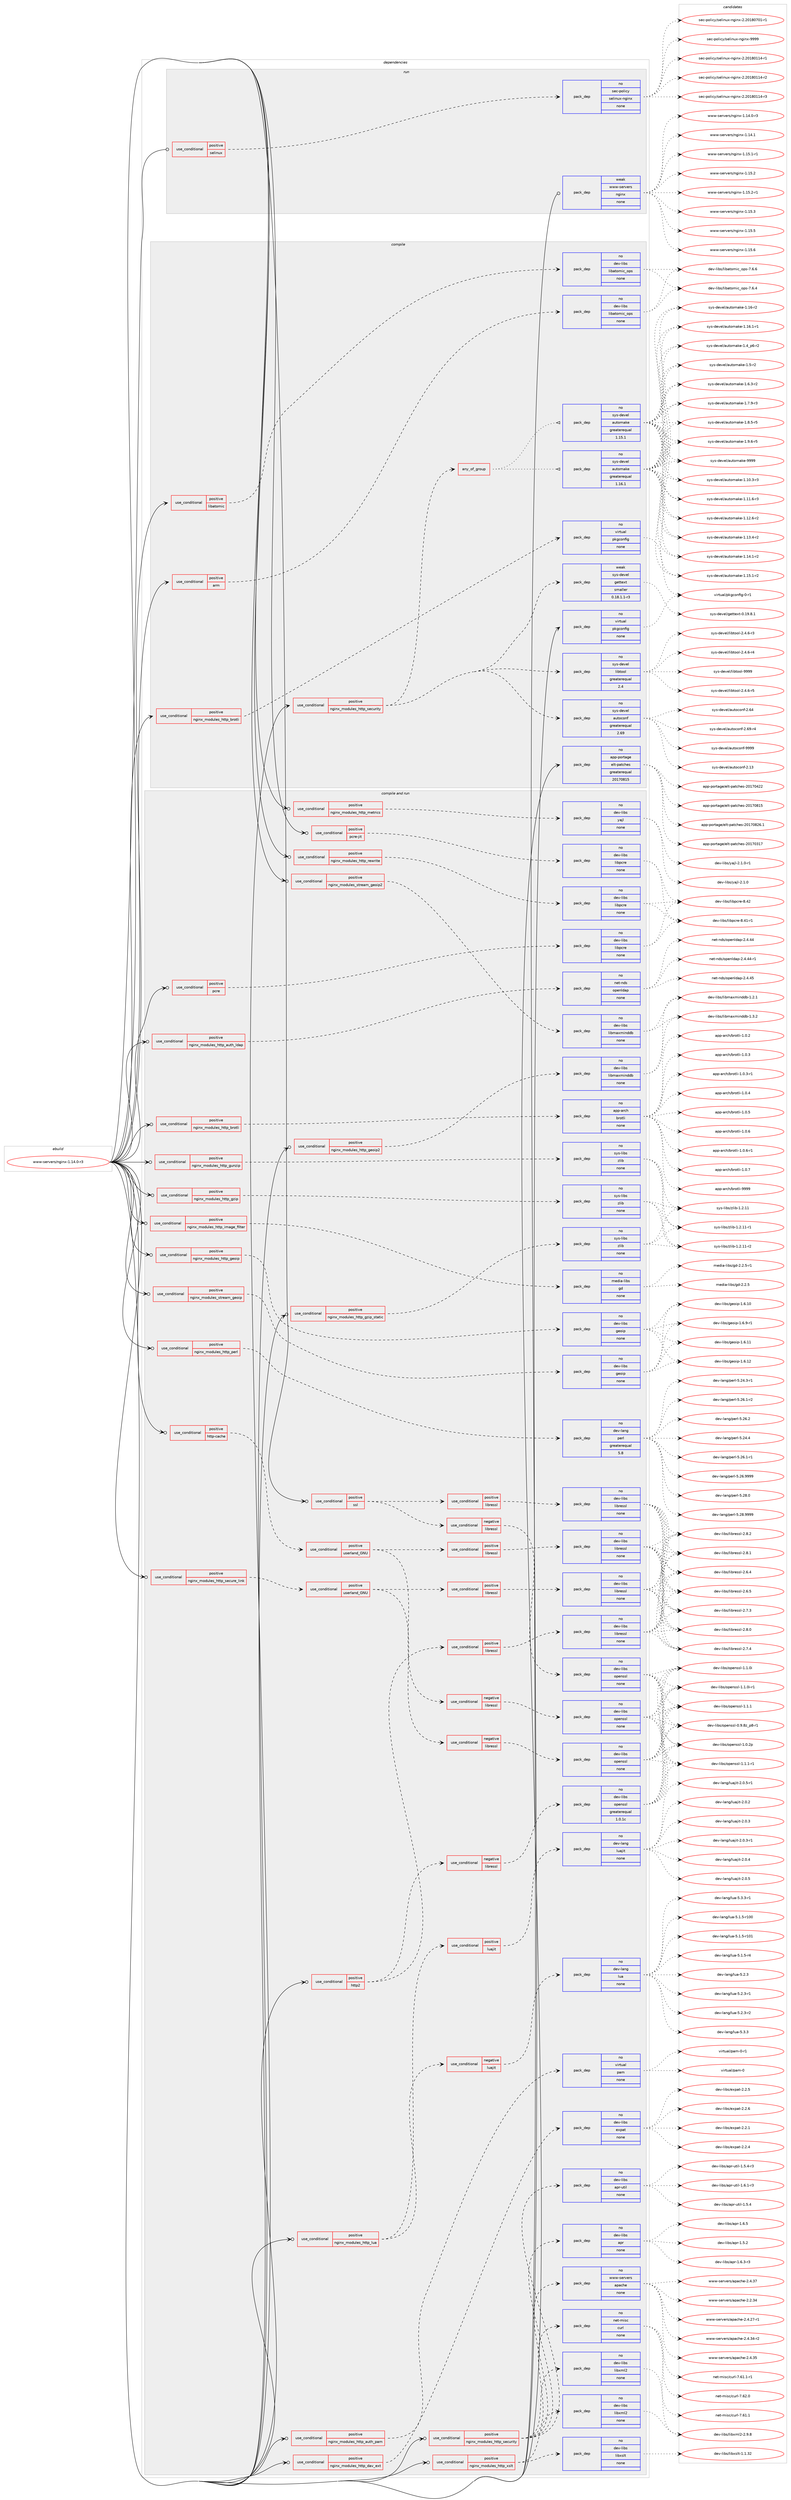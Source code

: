 digraph prolog {

# *************
# Graph options
# *************

newrank=true;
concentrate=true;
compound=true;
graph [rankdir=LR,fontname=Helvetica,fontsize=10,ranksep=1.5];#, ranksep=2.5, nodesep=0.2];
edge  [arrowhead=vee];
node  [fontname=Helvetica,fontsize=10];

# **********
# The ebuild
# **********

subgraph cluster_leftcol {
color=gray;
rank=same;
label=<<i>ebuild</i>>;
id [label="www-servers/nginx-1.14.0-r3", color=red, width=4, href="../www-servers/nginx-1.14.0-r3.svg"];
}

# ****************
# The dependencies
# ****************

subgraph cluster_midcol {
color=gray;
label=<<i>dependencies</i>>;
subgraph cluster_compile {
fillcolor="#eeeeee";
style=filled;
label=<<i>compile</i>>;
subgraph cond1619 {
dependency8836 [label=<<TABLE BORDER="0" CELLBORDER="1" CELLSPACING="0" CELLPADDING="4"><TR><TD ROWSPAN="3" CELLPADDING="10">use_conditional</TD></TR><TR><TD>positive</TD></TR><TR><TD>arm</TD></TR></TABLE>>, shape=none, color=red];
subgraph pack7008 {
dependency8837 [label=<<TABLE BORDER="0" CELLBORDER="1" CELLSPACING="0" CELLPADDING="4" WIDTH="220"><TR><TD ROWSPAN="6" CELLPADDING="30">pack_dep</TD></TR><TR><TD WIDTH="110">no</TD></TR><TR><TD>dev-libs</TD></TR><TR><TD>libatomic_ops</TD></TR><TR><TD>none</TD></TR><TR><TD></TD></TR></TABLE>>, shape=none, color=blue];
}
dependency8836:e -> dependency8837:w [weight=20,style="dashed",arrowhead="vee"];
}
id:e -> dependency8836:w [weight=20,style="solid",arrowhead="vee"];
subgraph cond1620 {
dependency8838 [label=<<TABLE BORDER="0" CELLBORDER="1" CELLSPACING="0" CELLPADDING="4"><TR><TD ROWSPAN="3" CELLPADDING="10">use_conditional</TD></TR><TR><TD>positive</TD></TR><TR><TD>libatomic</TD></TR></TABLE>>, shape=none, color=red];
subgraph pack7009 {
dependency8839 [label=<<TABLE BORDER="0" CELLBORDER="1" CELLSPACING="0" CELLPADDING="4" WIDTH="220"><TR><TD ROWSPAN="6" CELLPADDING="30">pack_dep</TD></TR><TR><TD WIDTH="110">no</TD></TR><TR><TD>dev-libs</TD></TR><TR><TD>libatomic_ops</TD></TR><TR><TD>none</TD></TR><TR><TD></TD></TR></TABLE>>, shape=none, color=blue];
}
dependency8838:e -> dependency8839:w [weight=20,style="dashed",arrowhead="vee"];
}
id:e -> dependency8838:w [weight=20,style="solid",arrowhead="vee"];
subgraph cond1621 {
dependency8840 [label=<<TABLE BORDER="0" CELLBORDER="1" CELLSPACING="0" CELLPADDING="4"><TR><TD ROWSPAN="3" CELLPADDING="10">use_conditional</TD></TR><TR><TD>positive</TD></TR><TR><TD>nginx_modules_http_brotli</TD></TR></TABLE>>, shape=none, color=red];
subgraph pack7010 {
dependency8841 [label=<<TABLE BORDER="0" CELLBORDER="1" CELLSPACING="0" CELLPADDING="4" WIDTH="220"><TR><TD ROWSPAN="6" CELLPADDING="30">pack_dep</TD></TR><TR><TD WIDTH="110">no</TD></TR><TR><TD>virtual</TD></TR><TR><TD>pkgconfig</TD></TR><TR><TD>none</TD></TR><TR><TD></TD></TR></TABLE>>, shape=none, color=blue];
}
dependency8840:e -> dependency8841:w [weight=20,style="dashed",arrowhead="vee"];
}
id:e -> dependency8840:w [weight=20,style="solid",arrowhead="vee"];
subgraph cond1622 {
dependency8842 [label=<<TABLE BORDER="0" CELLBORDER="1" CELLSPACING="0" CELLPADDING="4"><TR><TD ROWSPAN="3" CELLPADDING="10">use_conditional</TD></TR><TR><TD>positive</TD></TR><TR><TD>nginx_modules_http_security</TD></TR></TABLE>>, shape=none, color=red];
subgraph pack7011 {
dependency8843 [label=<<TABLE BORDER="0" CELLBORDER="1" CELLSPACING="0" CELLPADDING="4" WIDTH="220"><TR><TD ROWSPAN="6" CELLPADDING="30">pack_dep</TD></TR><TR><TD WIDTH="110">weak</TD></TR><TR><TD>sys-devel</TD></TR><TR><TD>gettext</TD></TR><TR><TD>smaller</TD></TR><TR><TD>0.18.1.1-r3</TD></TR></TABLE>>, shape=none, color=blue];
}
dependency8842:e -> dependency8843:w [weight=20,style="dashed",arrowhead="vee"];
subgraph any200 {
dependency8844 [label=<<TABLE BORDER="0" CELLBORDER="1" CELLSPACING="0" CELLPADDING="4"><TR><TD CELLPADDING="10">any_of_group</TD></TR></TABLE>>, shape=none, color=red];subgraph pack7012 {
dependency8845 [label=<<TABLE BORDER="0" CELLBORDER="1" CELLSPACING="0" CELLPADDING="4" WIDTH="220"><TR><TD ROWSPAN="6" CELLPADDING="30">pack_dep</TD></TR><TR><TD WIDTH="110">no</TD></TR><TR><TD>sys-devel</TD></TR><TR><TD>automake</TD></TR><TR><TD>greaterequal</TD></TR><TR><TD>1.16.1</TD></TR></TABLE>>, shape=none, color=blue];
}
dependency8844:e -> dependency8845:w [weight=20,style="dotted",arrowhead="oinv"];
subgraph pack7013 {
dependency8846 [label=<<TABLE BORDER="0" CELLBORDER="1" CELLSPACING="0" CELLPADDING="4" WIDTH="220"><TR><TD ROWSPAN="6" CELLPADDING="30">pack_dep</TD></TR><TR><TD WIDTH="110">no</TD></TR><TR><TD>sys-devel</TD></TR><TR><TD>automake</TD></TR><TR><TD>greaterequal</TD></TR><TR><TD>1.15.1</TD></TR></TABLE>>, shape=none, color=blue];
}
dependency8844:e -> dependency8846:w [weight=20,style="dotted",arrowhead="oinv"];
}
dependency8842:e -> dependency8844:w [weight=20,style="dashed",arrowhead="vee"];
subgraph pack7014 {
dependency8847 [label=<<TABLE BORDER="0" CELLBORDER="1" CELLSPACING="0" CELLPADDING="4" WIDTH="220"><TR><TD ROWSPAN="6" CELLPADDING="30">pack_dep</TD></TR><TR><TD WIDTH="110">no</TD></TR><TR><TD>sys-devel</TD></TR><TR><TD>autoconf</TD></TR><TR><TD>greaterequal</TD></TR><TR><TD>2.69</TD></TR></TABLE>>, shape=none, color=blue];
}
dependency8842:e -> dependency8847:w [weight=20,style="dashed",arrowhead="vee"];
subgraph pack7015 {
dependency8848 [label=<<TABLE BORDER="0" CELLBORDER="1" CELLSPACING="0" CELLPADDING="4" WIDTH="220"><TR><TD ROWSPAN="6" CELLPADDING="30">pack_dep</TD></TR><TR><TD WIDTH="110">no</TD></TR><TR><TD>sys-devel</TD></TR><TR><TD>libtool</TD></TR><TR><TD>greaterequal</TD></TR><TR><TD>2.4</TD></TR></TABLE>>, shape=none, color=blue];
}
dependency8842:e -> dependency8848:w [weight=20,style="dashed",arrowhead="vee"];
}
id:e -> dependency8842:w [weight=20,style="solid",arrowhead="vee"];
subgraph pack7016 {
dependency8849 [label=<<TABLE BORDER="0" CELLBORDER="1" CELLSPACING="0" CELLPADDING="4" WIDTH="220"><TR><TD ROWSPAN="6" CELLPADDING="30">pack_dep</TD></TR><TR><TD WIDTH="110">no</TD></TR><TR><TD>app-portage</TD></TR><TR><TD>elt-patches</TD></TR><TR><TD>greaterequal</TD></TR><TR><TD>20170815</TD></TR></TABLE>>, shape=none, color=blue];
}
id:e -> dependency8849:w [weight=20,style="solid",arrowhead="vee"];
subgraph pack7017 {
dependency8850 [label=<<TABLE BORDER="0" CELLBORDER="1" CELLSPACING="0" CELLPADDING="4" WIDTH="220"><TR><TD ROWSPAN="6" CELLPADDING="30">pack_dep</TD></TR><TR><TD WIDTH="110">no</TD></TR><TR><TD>virtual</TD></TR><TR><TD>pkgconfig</TD></TR><TR><TD>none</TD></TR><TR><TD></TD></TR></TABLE>>, shape=none, color=blue];
}
id:e -> dependency8850:w [weight=20,style="solid",arrowhead="vee"];
}
subgraph cluster_compileandrun {
fillcolor="#eeeeee";
style=filled;
label=<<i>compile and run</i>>;
subgraph cond1623 {
dependency8851 [label=<<TABLE BORDER="0" CELLBORDER="1" CELLSPACING="0" CELLPADDING="4"><TR><TD ROWSPAN="3" CELLPADDING="10">use_conditional</TD></TR><TR><TD>positive</TD></TR><TR><TD>http-cache</TD></TR></TABLE>>, shape=none, color=red];
subgraph cond1624 {
dependency8852 [label=<<TABLE BORDER="0" CELLBORDER="1" CELLSPACING="0" CELLPADDING="4"><TR><TD ROWSPAN="3" CELLPADDING="10">use_conditional</TD></TR><TR><TD>positive</TD></TR><TR><TD>userland_GNU</TD></TR></TABLE>>, shape=none, color=red];
subgraph cond1625 {
dependency8853 [label=<<TABLE BORDER="0" CELLBORDER="1" CELLSPACING="0" CELLPADDING="4"><TR><TD ROWSPAN="3" CELLPADDING="10">use_conditional</TD></TR><TR><TD>negative</TD></TR><TR><TD>libressl</TD></TR></TABLE>>, shape=none, color=red];
subgraph pack7018 {
dependency8854 [label=<<TABLE BORDER="0" CELLBORDER="1" CELLSPACING="0" CELLPADDING="4" WIDTH="220"><TR><TD ROWSPAN="6" CELLPADDING="30">pack_dep</TD></TR><TR><TD WIDTH="110">no</TD></TR><TR><TD>dev-libs</TD></TR><TR><TD>openssl</TD></TR><TR><TD>none</TD></TR><TR><TD></TD></TR></TABLE>>, shape=none, color=blue];
}
dependency8853:e -> dependency8854:w [weight=20,style="dashed",arrowhead="vee"];
}
dependency8852:e -> dependency8853:w [weight=20,style="dashed",arrowhead="vee"];
subgraph cond1626 {
dependency8855 [label=<<TABLE BORDER="0" CELLBORDER="1" CELLSPACING="0" CELLPADDING="4"><TR><TD ROWSPAN="3" CELLPADDING="10">use_conditional</TD></TR><TR><TD>positive</TD></TR><TR><TD>libressl</TD></TR></TABLE>>, shape=none, color=red];
subgraph pack7019 {
dependency8856 [label=<<TABLE BORDER="0" CELLBORDER="1" CELLSPACING="0" CELLPADDING="4" WIDTH="220"><TR><TD ROWSPAN="6" CELLPADDING="30">pack_dep</TD></TR><TR><TD WIDTH="110">no</TD></TR><TR><TD>dev-libs</TD></TR><TR><TD>libressl</TD></TR><TR><TD>none</TD></TR><TR><TD></TD></TR></TABLE>>, shape=none, color=blue];
}
dependency8855:e -> dependency8856:w [weight=20,style="dashed",arrowhead="vee"];
}
dependency8852:e -> dependency8855:w [weight=20,style="dashed",arrowhead="vee"];
}
dependency8851:e -> dependency8852:w [weight=20,style="dashed",arrowhead="vee"];
}
id:e -> dependency8851:w [weight=20,style="solid",arrowhead="odotvee"];
subgraph cond1627 {
dependency8857 [label=<<TABLE BORDER="0" CELLBORDER="1" CELLSPACING="0" CELLPADDING="4"><TR><TD ROWSPAN="3" CELLPADDING="10">use_conditional</TD></TR><TR><TD>positive</TD></TR><TR><TD>http2</TD></TR></TABLE>>, shape=none, color=red];
subgraph cond1628 {
dependency8858 [label=<<TABLE BORDER="0" CELLBORDER="1" CELLSPACING="0" CELLPADDING="4"><TR><TD ROWSPAN="3" CELLPADDING="10">use_conditional</TD></TR><TR><TD>negative</TD></TR><TR><TD>libressl</TD></TR></TABLE>>, shape=none, color=red];
subgraph pack7020 {
dependency8859 [label=<<TABLE BORDER="0" CELLBORDER="1" CELLSPACING="0" CELLPADDING="4" WIDTH="220"><TR><TD ROWSPAN="6" CELLPADDING="30">pack_dep</TD></TR><TR><TD WIDTH="110">no</TD></TR><TR><TD>dev-libs</TD></TR><TR><TD>openssl</TD></TR><TR><TD>greaterequal</TD></TR><TR><TD>1.0.1c</TD></TR></TABLE>>, shape=none, color=blue];
}
dependency8858:e -> dependency8859:w [weight=20,style="dashed",arrowhead="vee"];
}
dependency8857:e -> dependency8858:w [weight=20,style="dashed",arrowhead="vee"];
subgraph cond1629 {
dependency8860 [label=<<TABLE BORDER="0" CELLBORDER="1" CELLSPACING="0" CELLPADDING="4"><TR><TD ROWSPAN="3" CELLPADDING="10">use_conditional</TD></TR><TR><TD>positive</TD></TR><TR><TD>libressl</TD></TR></TABLE>>, shape=none, color=red];
subgraph pack7021 {
dependency8861 [label=<<TABLE BORDER="0" CELLBORDER="1" CELLSPACING="0" CELLPADDING="4" WIDTH="220"><TR><TD ROWSPAN="6" CELLPADDING="30">pack_dep</TD></TR><TR><TD WIDTH="110">no</TD></TR><TR><TD>dev-libs</TD></TR><TR><TD>libressl</TD></TR><TR><TD>none</TD></TR><TR><TD></TD></TR></TABLE>>, shape=none, color=blue];
}
dependency8860:e -> dependency8861:w [weight=20,style="dashed",arrowhead="vee"];
}
dependency8857:e -> dependency8860:w [weight=20,style="dashed",arrowhead="vee"];
}
id:e -> dependency8857:w [weight=20,style="solid",arrowhead="odotvee"];
subgraph cond1630 {
dependency8862 [label=<<TABLE BORDER="0" CELLBORDER="1" CELLSPACING="0" CELLPADDING="4"><TR><TD ROWSPAN="3" CELLPADDING="10">use_conditional</TD></TR><TR><TD>positive</TD></TR><TR><TD>nginx_modules_http_auth_ldap</TD></TR></TABLE>>, shape=none, color=red];
subgraph pack7022 {
dependency8863 [label=<<TABLE BORDER="0" CELLBORDER="1" CELLSPACING="0" CELLPADDING="4" WIDTH="220"><TR><TD ROWSPAN="6" CELLPADDING="30">pack_dep</TD></TR><TR><TD WIDTH="110">no</TD></TR><TR><TD>net-nds</TD></TR><TR><TD>openldap</TD></TR><TR><TD>none</TD></TR><TR><TD></TD></TR></TABLE>>, shape=none, color=blue];
}
dependency8862:e -> dependency8863:w [weight=20,style="dashed",arrowhead="vee"];
}
id:e -> dependency8862:w [weight=20,style="solid",arrowhead="odotvee"];
subgraph cond1631 {
dependency8864 [label=<<TABLE BORDER="0" CELLBORDER="1" CELLSPACING="0" CELLPADDING="4"><TR><TD ROWSPAN="3" CELLPADDING="10">use_conditional</TD></TR><TR><TD>positive</TD></TR><TR><TD>nginx_modules_http_auth_pam</TD></TR></TABLE>>, shape=none, color=red];
subgraph pack7023 {
dependency8865 [label=<<TABLE BORDER="0" CELLBORDER="1" CELLSPACING="0" CELLPADDING="4" WIDTH="220"><TR><TD ROWSPAN="6" CELLPADDING="30">pack_dep</TD></TR><TR><TD WIDTH="110">no</TD></TR><TR><TD>virtual</TD></TR><TR><TD>pam</TD></TR><TR><TD>none</TD></TR><TR><TD></TD></TR></TABLE>>, shape=none, color=blue];
}
dependency8864:e -> dependency8865:w [weight=20,style="dashed",arrowhead="vee"];
}
id:e -> dependency8864:w [weight=20,style="solid",arrowhead="odotvee"];
subgraph cond1632 {
dependency8866 [label=<<TABLE BORDER="0" CELLBORDER="1" CELLSPACING="0" CELLPADDING="4"><TR><TD ROWSPAN="3" CELLPADDING="10">use_conditional</TD></TR><TR><TD>positive</TD></TR><TR><TD>nginx_modules_http_brotli</TD></TR></TABLE>>, shape=none, color=red];
subgraph pack7024 {
dependency8867 [label=<<TABLE BORDER="0" CELLBORDER="1" CELLSPACING="0" CELLPADDING="4" WIDTH="220"><TR><TD ROWSPAN="6" CELLPADDING="30">pack_dep</TD></TR><TR><TD WIDTH="110">no</TD></TR><TR><TD>app-arch</TD></TR><TR><TD>brotli</TD></TR><TR><TD>none</TD></TR><TR><TD></TD></TR></TABLE>>, shape=none, color=blue];
}
dependency8866:e -> dependency8867:w [weight=20,style="dashed",arrowhead="vee"];
}
id:e -> dependency8866:w [weight=20,style="solid",arrowhead="odotvee"];
subgraph cond1633 {
dependency8868 [label=<<TABLE BORDER="0" CELLBORDER="1" CELLSPACING="0" CELLPADDING="4"><TR><TD ROWSPAN="3" CELLPADDING="10">use_conditional</TD></TR><TR><TD>positive</TD></TR><TR><TD>nginx_modules_http_dav_ext</TD></TR></TABLE>>, shape=none, color=red];
subgraph pack7025 {
dependency8869 [label=<<TABLE BORDER="0" CELLBORDER="1" CELLSPACING="0" CELLPADDING="4" WIDTH="220"><TR><TD ROWSPAN="6" CELLPADDING="30">pack_dep</TD></TR><TR><TD WIDTH="110">no</TD></TR><TR><TD>dev-libs</TD></TR><TR><TD>expat</TD></TR><TR><TD>none</TD></TR><TR><TD></TD></TR></TABLE>>, shape=none, color=blue];
}
dependency8868:e -> dependency8869:w [weight=20,style="dashed",arrowhead="vee"];
}
id:e -> dependency8868:w [weight=20,style="solid",arrowhead="odotvee"];
subgraph cond1634 {
dependency8870 [label=<<TABLE BORDER="0" CELLBORDER="1" CELLSPACING="0" CELLPADDING="4"><TR><TD ROWSPAN="3" CELLPADDING="10">use_conditional</TD></TR><TR><TD>positive</TD></TR><TR><TD>nginx_modules_http_geoip</TD></TR></TABLE>>, shape=none, color=red];
subgraph pack7026 {
dependency8871 [label=<<TABLE BORDER="0" CELLBORDER="1" CELLSPACING="0" CELLPADDING="4" WIDTH="220"><TR><TD ROWSPAN="6" CELLPADDING="30">pack_dep</TD></TR><TR><TD WIDTH="110">no</TD></TR><TR><TD>dev-libs</TD></TR><TR><TD>geoip</TD></TR><TR><TD>none</TD></TR><TR><TD></TD></TR></TABLE>>, shape=none, color=blue];
}
dependency8870:e -> dependency8871:w [weight=20,style="dashed",arrowhead="vee"];
}
id:e -> dependency8870:w [weight=20,style="solid",arrowhead="odotvee"];
subgraph cond1635 {
dependency8872 [label=<<TABLE BORDER="0" CELLBORDER="1" CELLSPACING="0" CELLPADDING="4"><TR><TD ROWSPAN="3" CELLPADDING="10">use_conditional</TD></TR><TR><TD>positive</TD></TR><TR><TD>nginx_modules_http_geoip2</TD></TR></TABLE>>, shape=none, color=red];
subgraph pack7027 {
dependency8873 [label=<<TABLE BORDER="0" CELLBORDER="1" CELLSPACING="0" CELLPADDING="4" WIDTH="220"><TR><TD ROWSPAN="6" CELLPADDING="30">pack_dep</TD></TR><TR><TD WIDTH="110">no</TD></TR><TR><TD>dev-libs</TD></TR><TR><TD>libmaxminddb</TD></TR><TR><TD>none</TD></TR><TR><TD></TD></TR></TABLE>>, shape=none, color=blue];
}
dependency8872:e -> dependency8873:w [weight=20,style="dashed",arrowhead="vee"];
}
id:e -> dependency8872:w [weight=20,style="solid",arrowhead="odotvee"];
subgraph cond1636 {
dependency8874 [label=<<TABLE BORDER="0" CELLBORDER="1" CELLSPACING="0" CELLPADDING="4"><TR><TD ROWSPAN="3" CELLPADDING="10">use_conditional</TD></TR><TR><TD>positive</TD></TR><TR><TD>nginx_modules_http_gunzip</TD></TR></TABLE>>, shape=none, color=red];
subgraph pack7028 {
dependency8875 [label=<<TABLE BORDER="0" CELLBORDER="1" CELLSPACING="0" CELLPADDING="4" WIDTH="220"><TR><TD ROWSPAN="6" CELLPADDING="30">pack_dep</TD></TR><TR><TD WIDTH="110">no</TD></TR><TR><TD>sys-libs</TD></TR><TR><TD>zlib</TD></TR><TR><TD>none</TD></TR><TR><TD></TD></TR></TABLE>>, shape=none, color=blue];
}
dependency8874:e -> dependency8875:w [weight=20,style="dashed",arrowhead="vee"];
}
id:e -> dependency8874:w [weight=20,style="solid",arrowhead="odotvee"];
subgraph cond1637 {
dependency8876 [label=<<TABLE BORDER="0" CELLBORDER="1" CELLSPACING="0" CELLPADDING="4"><TR><TD ROWSPAN="3" CELLPADDING="10">use_conditional</TD></TR><TR><TD>positive</TD></TR><TR><TD>nginx_modules_http_gzip</TD></TR></TABLE>>, shape=none, color=red];
subgraph pack7029 {
dependency8877 [label=<<TABLE BORDER="0" CELLBORDER="1" CELLSPACING="0" CELLPADDING="4" WIDTH="220"><TR><TD ROWSPAN="6" CELLPADDING="30">pack_dep</TD></TR><TR><TD WIDTH="110">no</TD></TR><TR><TD>sys-libs</TD></TR><TR><TD>zlib</TD></TR><TR><TD>none</TD></TR><TR><TD></TD></TR></TABLE>>, shape=none, color=blue];
}
dependency8876:e -> dependency8877:w [weight=20,style="dashed",arrowhead="vee"];
}
id:e -> dependency8876:w [weight=20,style="solid",arrowhead="odotvee"];
subgraph cond1638 {
dependency8878 [label=<<TABLE BORDER="0" CELLBORDER="1" CELLSPACING="0" CELLPADDING="4"><TR><TD ROWSPAN="3" CELLPADDING="10">use_conditional</TD></TR><TR><TD>positive</TD></TR><TR><TD>nginx_modules_http_gzip_static</TD></TR></TABLE>>, shape=none, color=red];
subgraph pack7030 {
dependency8879 [label=<<TABLE BORDER="0" CELLBORDER="1" CELLSPACING="0" CELLPADDING="4" WIDTH="220"><TR><TD ROWSPAN="6" CELLPADDING="30">pack_dep</TD></TR><TR><TD WIDTH="110">no</TD></TR><TR><TD>sys-libs</TD></TR><TR><TD>zlib</TD></TR><TR><TD>none</TD></TR><TR><TD></TD></TR></TABLE>>, shape=none, color=blue];
}
dependency8878:e -> dependency8879:w [weight=20,style="dashed",arrowhead="vee"];
}
id:e -> dependency8878:w [weight=20,style="solid",arrowhead="odotvee"];
subgraph cond1639 {
dependency8880 [label=<<TABLE BORDER="0" CELLBORDER="1" CELLSPACING="0" CELLPADDING="4"><TR><TD ROWSPAN="3" CELLPADDING="10">use_conditional</TD></TR><TR><TD>positive</TD></TR><TR><TD>nginx_modules_http_image_filter</TD></TR></TABLE>>, shape=none, color=red];
subgraph pack7031 {
dependency8881 [label=<<TABLE BORDER="0" CELLBORDER="1" CELLSPACING="0" CELLPADDING="4" WIDTH="220"><TR><TD ROWSPAN="6" CELLPADDING="30">pack_dep</TD></TR><TR><TD WIDTH="110">no</TD></TR><TR><TD>media-libs</TD></TR><TR><TD>gd</TD></TR><TR><TD>none</TD></TR><TR><TD></TD></TR></TABLE>>, shape=none, color=blue];
}
dependency8880:e -> dependency8881:w [weight=20,style="dashed",arrowhead="vee"];
}
id:e -> dependency8880:w [weight=20,style="solid",arrowhead="odotvee"];
subgraph cond1640 {
dependency8882 [label=<<TABLE BORDER="0" CELLBORDER="1" CELLSPACING="0" CELLPADDING="4"><TR><TD ROWSPAN="3" CELLPADDING="10">use_conditional</TD></TR><TR><TD>positive</TD></TR><TR><TD>nginx_modules_http_lua</TD></TR></TABLE>>, shape=none, color=red];
subgraph cond1641 {
dependency8883 [label=<<TABLE BORDER="0" CELLBORDER="1" CELLSPACING="0" CELLPADDING="4"><TR><TD ROWSPAN="3" CELLPADDING="10">use_conditional</TD></TR><TR><TD>negative</TD></TR><TR><TD>luajit</TD></TR></TABLE>>, shape=none, color=red];
subgraph pack7032 {
dependency8884 [label=<<TABLE BORDER="0" CELLBORDER="1" CELLSPACING="0" CELLPADDING="4" WIDTH="220"><TR><TD ROWSPAN="6" CELLPADDING="30">pack_dep</TD></TR><TR><TD WIDTH="110">no</TD></TR><TR><TD>dev-lang</TD></TR><TR><TD>lua</TD></TR><TR><TD>none</TD></TR><TR><TD></TD></TR></TABLE>>, shape=none, color=blue];
}
dependency8883:e -> dependency8884:w [weight=20,style="dashed",arrowhead="vee"];
}
dependency8882:e -> dependency8883:w [weight=20,style="dashed",arrowhead="vee"];
subgraph cond1642 {
dependency8885 [label=<<TABLE BORDER="0" CELLBORDER="1" CELLSPACING="0" CELLPADDING="4"><TR><TD ROWSPAN="3" CELLPADDING="10">use_conditional</TD></TR><TR><TD>positive</TD></TR><TR><TD>luajit</TD></TR></TABLE>>, shape=none, color=red];
subgraph pack7033 {
dependency8886 [label=<<TABLE BORDER="0" CELLBORDER="1" CELLSPACING="0" CELLPADDING="4" WIDTH="220"><TR><TD ROWSPAN="6" CELLPADDING="30">pack_dep</TD></TR><TR><TD WIDTH="110">no</TD></TR><TR><TD>dev-lang</TD></TR><TR><TD>luajit</TD></TR><TR><TD>none</TD></TR><TR><TD></TD></TR></TABLE>>, shape=none, color=blue];
}
dependency8885:e -> dependency8886:w [weight=20,style="dashed",arrowhead="vee"];
}
dependency8882:e -> dependency8885:w [weight=20,style="dashed",arrowhead="vee"];
}
id:e -> dependency8882:w [weight=20,style="solid",arrowhead="odotvee"];
subgraph cond1643 {
dependency8887 [label=<<TABLE BORDER="0" CELLBORDER="1" CELLSPACING="0" CELLPADDING="4"><TR><TD ROWSPAN="3" CELLPADDING="10">use_conditional</TD></TR><TR><TD>positive</TD></TR><TR><TD>nginx_modules_http_metrics</TD></TR></TABLE>>, shape=none, color=red];
subgraph pack7034 {
dependency8888 [label=<<TABLE BORDER="0" CELLBORDER="1" CELLSPACING="0" CELLPADDING="4" WIDTH="220"><TR><TD ROWSPAN="6" CELLPADDING="30">pack_dep</TD></TR><TR><TD WIDTH="110">no</TD></TR><TR><TD>dev-libs</TD></TR><TR><TD>yajl</TD></TR><TR><TD>none</TD></TR><TR><TD></TD></TR></TABLE>>, shape=none, color=blue];
}
dependency8887:e -> dependency8888:w [weight=20,style="dashed",arrowhead="vee"];
}
id:e -> dependency8887:w [weight=20,style="solid",arrowhead="odotvee"];
subgraph cond1644 {
dependency8889 [label=<<TABLE BORDER="0" CELLBORDER="1" CELLSPACING="0" CELLPADDING="4"><TR><TD ROWSPAN="3" CELLPADDING="10">use_conditional</TD></TR><TR><TD>positive</TD></TR><TR><TD>nginx_modules_http_perl</TD></TR></TABLE>>, shape=none, color=red];
subgraph pack7035 {
dependency8890 [label=<<TABLE BORDER="0" CELLBORDER="1" CELLSPACING="0" CELLPADDING="4" WIDTH="220"><TR><TD ROWSPAN="6" CELLPADDING="30">pack_dep</TD></TR><TR><TD WIDTH="110">no</TD></TR><TR><TD>dev-lang</TD></TR><TR><TD>perl</TD></TR><TR><TD>greaterequal</TD></TR><TR><TD>5.8</TD></TR></TABLE>>, shape=none, color=blue];
}
dependency8889:e -> dependency8890:w [weight=20,style="dashed",arrowhead="vee"];
}
id:e -> dependency8889:w [weight=20,style="solid",arrowhead="odotvee"];
subgraph cond1645 {
dependency8891 [label=<<TABLE BORDER="0" CELLBORDER="1" CELLSPACING="0" CELLPADDING="4"><TR><TD ROWSPAN="3" CELLPADDING="10">use_conditional</TD></TR><TR><TD>positive</TD></TR><TR><TD>nginx_modules_http_rewrite</TD></TR></TABLE>>, shape=none, color=red];
subgraph pack7036 {
dependency8892 [label=<<TABLE BORDER="0" CELLBORDER="1" CELLSPACING="0" CELLPADDING="4" WIDTH="220"><TR><TD ROWSPAN="6" CELLPADDING="30">pack_dep</TD></TR><TR><TD WIDTH="110">no</TD></TR><TR><TD>dev-libs</TD></TR><TR><TD>libpcre</TD></TR><TR><TD>none</TD></TR><TR><TD></TD></TR></TABLE>>, shape=none, color=blue];
}
dependency8891:e -> dependency8892:w [weight=20,style="dashed",arrowhead="vee"];
}
id:e -> dependency8891:w [weight=20,style="solid",arrowhead="odotvee"];
subgraph cond1646 {
dependency8893 [label=<<TABLE BORDER="0" CELLBORDER="1" CELLSPACING="0" CELLPADDING="4"><TR><TD ROWSPAN="3" CELLPADDING="10">use_conditional</TD></TR><TR><TD>positive</TD></TR><TR><TD>nginx_modules_http_secure_link</TD></TR></TABLE>>, shape=none, color=red];
subgraph cond1647 {
dependency8894 [label=<<TABLE BORDER="0" CELLBORDER="1" CELLSPACING="0" CELLPADDING="4"><TR><TD ROWSPAN="3" CELLPADDING="10">use_conditional</TD></TR><TR><TD>positive</TD></TR><TR><TD>userland_GNU</TD></TR></TABLE>>, shape=none, color=red];
subgraph cond1648 {
dependency8895 [label=<<TABLE BORDER="0" CELLBORDER="1" CELLSPACING="0" CELLPADDING="4"><TR><TD ROWSPAN="3" CELLPADDING="10">use_conditional</TD></TR><TR><TD>negative</TD></TR><TR><TD>libressl</TD></TR></TABLE>>, shape=none, color=red];
subgraph pack7037 {
dependency8896 [label=<<TABLE BORDER="0" CELLBORDER="1" CELLSPACING="0" CELLPADDING="4" WIDTH="220"><TR><TD ROWSPAN="6" CELLPADDING="30">pack_dep</TD></TR><TR><TD WIDTH="110">no</TD></TR><TR><TD>dev-libs</TD></TR><TR><TD>openssl</TD></TR><TR><TD>none</TD></TR><TR><TD></TD></TR></TABLE>>, shape=none, color=blue];
}
dependency8895:e -> dependency8896:w [weight=20,style="dashed",arrowhead="vee"];
}
dependency8894:e -> dependency8895:w [weight=20,style="dashed",arrowhead="vee"];
subgraph cond1649 {
dependency8897 [label=<<TABLE BORDER="0" CELLBORDER="1" CELLSPACING="0" CELLPADDING="4"><TR><TD ROWSPAN="3" CELLPADDING="10">use_conditional</TD></TR><TR><TD>positive</TD></TR><TR><TD>libressl</TD></TR></TABLE>>, shape=none, color=red];
subgraph pack7038 {
dependency8898 [label=<<TABLE BORDER="0" CELLBORDER="1" CELLSPACING="0" CELLPADDING="4" WIDTH="220"><TR><TD ROWSPAN="6" CELLPADDING="30">pack_dep</TD></TR><TR><TD WIDTH="110">no</TD></TR><TR><TD>dev-libs</TD></TR><TR><TD>libressl</TD></TR><TR><TD>none</TD></TR><TR><TD></TD></TR></TABLE>>, shape=none, color=blue];
}
dependency8897:e -> dependency8898:w [weight=20,style="dashed",arrowhead="vee"];
}
dependency8894:e -> dependency8897:w [weight=20,style="dashed",arrowhead="vee"];
}
dependency8893:e -> dependency8894:w [weight=20,style="dashed",arrowhead="vee"];
}
id:e -> dependency8893:w [weight=20,style="solid",arrowhead="odotvee"];
subgraph cond1650 {
dependency8899 [label=<<TABLE BORDER="0" CELLBORDER="1" CELLSPACING="0" CELLPADDING="4"><TR><TD ROWSPAN="3" CELLPADDING="10">use_conditional</TD></TR><TR><TD>positive</TD></TR><TR><TD>nginx_modules_http_security</TD></TR></TABLE>>, shape=none, color=red];
subgraph pack7039 {
dependency8900 [label=<<TABLE BORDER="0" CELLBORDER="1" CELLSPACING="0" CELLPADDING="4" WIDTH="220"><TR><TD ROWSPAN="6" CELLPADDING="30">pack_dep</TD></TR><TR><TD WIDTH="110">no</TD></TR><TR><TD>dev-libs</TD></TR><TR><TD>apr</TD></TR><TR><TD>none</TD></TR><TR><TD></TD></TR></TABLE>>, shape=none, color=blue];
}
dependency8899:e -> dependency8900:w [weight=20,style="dashed",arrowhead="vee"];
subgraph pack7040 {
dependency8901 [label=<<TABLE BORDER="0" CELLBORDER="1" CELLSPACING="0" CELLPADDING="4" WIDTH="220"><TR><TD ROWSPAN="6" CELLPADDING="30">pack_dep</TD></TR><TR><TD WIDTH="110">no</TD></TR><TR><TD>dev-libs</TD></TR><TR><TD>apr-util</TD></TR><TR><TD>none</TD></TR><TR><TD></TD></TR></TABLE>>, shape=none, color=blue];
}
dependency8899:e -> dependency8901:w [weight=20,style="dashed",arrowhead="vee"];
subgraph pack7041 {
dependency8902 [label=<<TABLE BORDER="0" CELLBORDER="1" CELLSPACING="0" CELLPADDING="4" WIDTH="220"><TR><TD ROWSPAN="6" CELLPADDING="30">pack_dep</TD></TR><TR><TD WIDTH="110">no</TD></TR><TR><TD>dev-libs</TD></TR><TR><TD>libxml2</TD></TR><TR><TD>none</TD></TR><TR><TD></TD></TR></TABLE>>, shape=none, color=blue];
}
dependency8899:e -> dependency8902:w [weight=20,style="dashed",arrowhead="vee"];
subgraph pack7042 {
dependency8903 [label=<<TABLE BORDER="0" CELLBORDER="1" CELLSPACING="0" CELLPADDING="4" WIDTH="220"><TR><TD ROWSPAN="6" CELLPADDING="30">pack_dep</TD></TR><TR><TD WIDTH="110">no</TD></TR><TR><TD>net-misc</TD></TR><TR><TD>curl</TD></TR><TR><TD>none</TD></TR><TR><TD></TD></TR></TABLE>>, shape=none, color=blue];
}
dependency8899:e -> dependency8903:w [weight=20,style="dashed",arrowhead="vee"];
subgraph pack7043 {
dependency8904 [label=<<TABLE BORDER="0" CELLBORDER="1" CELLSPACING="0" CELLPADDING="4" WIDTH="220"><TR><TD ROWSPAN="6" CELLPADDING="30">pack_dep</TD></TR><TR><TD WIDTH="110">no</TD></TR><TR><TD>www-servers</TD></TR><TR><TD>apache</TD></TR><TR><TD>none</TD></TR><TR><TD></TD></TR></TABLE>>, shape=none, color=blue];
}
dependency8899:e -> dependency8904:w [weight=20,style="dashed",arrowhead="vee"];
}
id:e -> dependency8899:w [weight=20,style="solid",arrowhead="odotvee"];
subgraph cond1651 {
dependency8905 [label=<<TABLE BORDER="0" CELLBORDER="1" CELLSPACING="0" CELLPADDING="4"><TR><TD ROWSPAN="3" CELLPADDING="10">use_conditional</TD></TR><TR><TD>positive</TD></TR><TR><TD>nginx_modules_http_xslt</TD></TR></TABLE>>, shape=none, color=red];
subgraph pack7044 {
dependency8906 [label=<<TABLE BORDER="0" CELLBORDER="1" CELLSPACING="0" CELLPADDING="4" WIDTH="220"><TR><TD ROWSPAN="6" CELLPADDING="30">pack_dep</TD></TR><TR><TD WIDTH="110">no</TD></TR><TR><TD>dev-libs</TD></TR><TR><TD>libxml2</TD></TR><TR><TD>none</TD></TR><TR><TD></TD></TR></TABLE>>, shape=none, color=blue];
}
dependency8905:e -> dependency8906:w [weight=20,style="dashed",arrowhead="vee"];
subgraph pack7045 {
dependency8907 [label=<<TABLE BORDER="0" CELLBORDER="1" CELLSPACING="0" CELLPADDING="4" WIDTH="220"><TR><TD ROWSPAN="6" CELLPADDING="30">pack_dep</TD></TR><TR><TD WIDTH="110">no</TD></TR><TR><TD>dev-libs</TD></TR><TR><TD>libxslt</TD></TR><TR><TD>none</TD></TR><TR><TD></TD></TR></TABLE>>, shape=none, color=blue];
}
dependency8905:e -> dependency8907:w [weight=20,style="dashed",arrowhead="vee"];
}
id:e -> dependency8905:w [weight=20,style="solid",arrowhead="odotvee"];
subgraph cond1652 {
dependency8908 [label=<<TABLE BORDER="0" CELLBORDER="1" CELLSPACING="0" CELLPADDING="4"><TR><TD ROWSPAN="3" CELLPADDING="10">use_conditional</TD></TR><TR><TD>positive</TD></TR><TR><TD>nginx_modules_stream_geoip</TD></TR></TABLE>>, shape=none, color=red];
subgraph pack7046 {
dependency8909 [label=<<TABLE BORDER="0" CELLBORDER="1" CELLSPACING="0" CELLPADDING="4" WIDTH="220"><TR><TD ROWSPAN="6" CELLPADDING="30">pack_dep</TD></TR><TR><TD WIDTH="110">no</TD></TR><TR><TD>dev-libs</TD></TR><TR><TD>geoip</TD></TR><TR><TD>none</TD></TR><TR><TD></TD></TR></TABLE>>, shape=none, color=blue];
}
dependency8908:e -> dependency8909:w [weight=20,style="dashed",arrowhead="vee"];
}
id:e -> dependency8908:w [weight=20,style="solid",arrowhead="odotvee"];
subgraph cond1653 {
dependency8910 [label=<<TABLE BORDER="0" CELLBORDER="1" CELLSPACING="0" CELLPADDING="4"><TR><TD ROWSPAN="3" CELLPADDING="10">use_conditional</TD></TR><TR><TD>positive</TD></TR><TR><TD>nginx_modules_stream_geoip2</TD></TR></TABLE>>, shape=none, color=red];
subgraph pack7047 {
dependency8911 [label=<<TABLE BORDER="0" CELLBORDER="1" CELLSPACING="0" CELLPADDING="4" WIDTH="220"><TR><TD ROWSPAN="6" CELLPADDING="30">pack_dep</TD></TR><TR><TD WIDTH="110">no</TD></TR><TR><TD>dev-libs</TD></TR><TR><TD>libmaxminddb</TD></TR><TR><TD>none</TD></TR><TR><TD></TD></TR></TABLE>>, shape=none, color=blue];
}
dependency8910:e -> dependency8911:w [weight=20,style="dashed",arrowhead="vee"];
}
id:e -> dependency8910:w [weight=20,style="solid",arrowhead="odotvee"];
subgraph cond1654 {
dependency8912 [label=<<TABLE BORDER="0" CELLBORDER="1" CELLSPACING="0" CELLPADDING="4"><TR><TD ROWSPAN="3" CELLPADDING="10">use_conditional</TD></TR><TR><TD>positive</TD></TR><TR><TD>pcre</TD></TR></TABLE>>, shape=none, color=red];
subgraph pack7048 {
dependency8913 [label=<<TABLE BORDER="0" CELLBORDER="1" CELLSPACING="0" CELLPADDING="4" WIDTH="220"><TR><TD ROWSPAN="6" CELLPADDING="30">pack_dep</TD></TR><TR><TD WIDTH="110">no</TD></TR><TR><TD>dev-libs</TD></TR><TR><TD>libpcre</TD></TR><TR><TD>none</TD></TR><TR><TD></TD></TR></TABLE>>, shape=none, color=blue];
}
dependency8912:e -> dependency8913:w [weight=20,style="dashed",arrowhead="vee"];
}
id:e -> dependency8912:w [weight=20,style="solid",arrowhead="odotvee"];
subgraph cond1655 {
dependency8914 [label=<<TABLE BORDER="0" CELLBORDER="1" CELLSPACING="0" CELLPADDING="4"><TR><TD ROWSPAN="3" CELLPADDING="10">use_conditional</TD></TR><TR><TD>positive</TD></TR><TR><TD>pcre-jit</TD></TR></TABLE>>, shape=none, color=red];
subgraph pack7049 {
dependency8915 [label=<<TABLE BORDER="0" CELLBORDER="1" CELLSPACING="0" CELLPADDING="4" WIDTH="220"><TR><TD ROWSPAN="6" CELLPADDING="30">pack_dep</TD></TR><TR><TD WIDTH="110">no</TD></TR><TR><TD>dev-libs</TD></TR><TR><TD>libpcre</TD></TR><TR><TD>none</TD></TR><TR><TD></TD></TR></TABLE>>, shape=none, color=blue];
}
dependency8914:e -> dependency8915:w [weight=20,style="dashed",arrowhead="vee"];
}
id:e -> dependency8914:w [weight=20,style="solid",arrowhead="odotvee"];
subgraph cond1656 {
dependency8916 [label=<<TABLE BORDER="0" CELLBORDER="1" CELLSPACING="0" CELLPADDING="4"><TR><TD ROWSPAN="3" CELLPADDING="10">use_conditional</TD></TR><TR><TD>positive</TD></TR><TR><TD>ssl</TD></TR></TABLE>>, shape=none, color=red];
subgraph cond1657 {
dependency8917 [label=<<TABLE BORDER="0" CELLBORDER="1" CELLSPACING="0" CELLPADDING="4"><TR><TD ROWSPAN="3" CELLPADDING="10">use_conditional</TD></TR><TR><TD>negative</TD></TR><TR><TD>libressl</TD></TR></TABLE>>, shape=none, color=red];
subgraph pack7050 {
dependency8918 [label=<<TABLE BORDER="0" CELLBORDER="1" CELLSPACING="0" CELLPADDING="4" WIDTH="220"><TR><TD ROWSPAN="6" CELLPADDING="30">pack_dep</TD></TR><TR><TD WIDTH="110">no</TD></TR><TR><TD>dev-libs</TD></TR><TR><TD>openssl</TD></TR><TR><TD>none</TD></TR><TR><TD></TD></TR></TABLE>>, shape=none, color=blue];
}
dependency8917:e -> dependency8918:w [weight=20,style="dashed",arrowhead="vee"];
}
dependency8916:e -> dependency8917:w [weight=20,style="dashed",arrowhead="vee"];
subgraph cond1658 {
dependency8919 [label=<<TABLE BORDER="0" CELLBORDER="1" CELLSPACING="0" CELLPADDING="4"><TR><TD ROWSPAN="3" CELLPADDING="10">use_conditional</TD></TR><TR><TD>positive</TD></TR><TR><TD>libressl</TD></TR></TABLE>>, shape=none, color=red];
subgraph pack7051 {
dependency8920 [label=<<TABLE BORDER="0" CELLBORDER="1" CELLSPACING="0" CELLPADDING="4" WIDTH="220"><TR><TD ROWSPAN="6" CELLPADDING="30">pack_dep</TD></TR><TR><TD WIDTH="110">no</TD></TR><TR><TD>dev-libs</TD></TR><TR><TD>libressl</TD></TR><TR><TD>none</TD></TR><TR><TD></TD></TR></TABLE>>, shape=none, color=blue];
}
dependency8919:e -> dependency8920:w [weight=20,style="dashed",arrowhead="vee"];
}
dependency8916:e -> dependency8919:w [weight=20,style="dashed",arrowhead="vee"];
}
id:e -> dependency8916:w [weight=20,style="solid",arrowhead="odotvee"];
}
subgraph cluster_run {
fillcolor="#eeeeee";
style=filled;
label=<<i>run</i>>;
subgraph cond1659 {
dependency8921 [label=<<TABLE BORDER="0" CELLBORDER="1" CELLSPACING="0" CELLPADDING="4"><TR><TD ROWSPAN="3" CELLPADDING="10">use_conditional</TD></TR><TR><TD>positive</TD></TR><TR><TD>selinux</TD></TR></TABLE>>, shape=none, color=red];
subgraph pack7052 {
dependency8922 [label=<<TABLE BORDER="0" CELLBORDER="1" CELLSPACING="0" CELLPADDING="4" WIDTH="220"><TR><TD ROWSPAN="6" CELLPADDING="30">pack_dep</TD></TR><TR><TD WIDTH="110">no</TD></TR><TR><TD>sec-policy</TD></TR><TR><TD>selinux-nginx</TD></TR><TR><TD>none</TD></TR><TR><TD></TD></TR></TABLE>>, shape=none, color=blue];
}
dependency8921:e -> dependency8922:w [weight=20,style="dashed",arrowhead="vee"];
}
id:e -> dependency8921:w [weight=20,style="solid",arrowhead="odot"];
subgraph pack7053 {
dependency8923 [label=<<TABLE BORDER="0" CELLBORDER="1" CELLSPACING="0" CELLPADDING="4" WIDTH="220"><TR><TD ROWSPAN="6" CELLPADDING="30">pack_dep</TD></TR><TR><TD WIDTH="110">weak</TD></TR><TR><TD>www-servers</TD></TR><TR><TD>nginx</TD></TR><TR><TD>none</TD></TR><TR><TD></TD></TR></TABLE>>, shape=none, color=blue];
}
id:e -> dependency8923:w [weight=20,style="solid",arrowhead="odot"];
}
}

# **************
# The candidates
# **************

subgraph cluster_choices {
rank=same;
color=gray;
label=<<i>candidates</i>>;

subgraph choice7008 {
color=black;
nodesep=1;
choice10010111845108105981154710810598971161111091059995111112115455546544652 [label="dev-libs/libatomic_ops-7.6.4", color=red, width=4,href="../dev-libs/libatomic_ops-7.6.4.svg"];
choice10010111845108105981154710810598971161111091059995111112115455546544654 [label="dev-libs/libatomic_ops-7.6.6", color=red, width=4,href="../dev-libs/libatomic_ops-7.6.6.svg"];
dependency8837:e -> choice10010111845108105981154710810598971161111091059995111112115455546544652:w [style=dotted,weight="100"];
dependency8837:e -> choice10010111845108105981154710810598971161111091059995111112115455546544654:w [style=dotted,weight="100"];
}
subgraph choice7009 {
color=black;
nodesep=1;
choice10010111845108105981154710810598971161111091059995111112115455546544652 [label="dev-libs/libatomic_ops-7.6.4", color=red, width=4,href="../dev-libs/libatomic_ops-7.6.4.svg"];
choice10010111845108105981154710810598971161111091059995111112115455546544654 [label="dev-libs/libatomic_ops-7.6.6", color=red, width=4,href="../dev-libs/libatomic_ops-7.6.6.svg"];
dependency8839:e -> choice10010111845108105981154710810598971161111091059995111112115455546544652:w [style=dotted,weight="100"];
dependency8839:e -> choice10010111845108105981154710810598971161111091059995111112115455546544654:w [style=dotted,weight="100"];
}
subgraph choice7010 {
color=black;
nodesep=1;
choice11810511411611797108471121071039911111010210510345484511449 [label="virtual/pkgconfig-0-r1", color=red, width=4,href="../virtual/pkgconfig-0-r1.svg"];
dependency8841:e -> choice11810511411611797108471121071039911111010210510345484511449:w [style=dotted,weight="100"];
}
subgraph choice7011 {
color=black;
nodesep=1;
choice1151211154510010111810110847103101116116101120116454846495746564649 [label="sys-devel/gettext-0.19.8.1", color=red, width=4,href="../sys-devel/gettext-0.19.8.1.svg"];
dependency8843:e -> choice1151211154510010111810110847103101116116101120116454846495746564649:w [style=dotted,weight="100"];
}
subgraph choice7012 {
color=black;
nodesep=1;
choice11512111545100101118101108479711711611110997107101454946494846514511451 [label="sys-devel/automake-1.10.3-r3", color=red, width=4,href="../sys-devel/automake-1.10.3-r3.svg"];
choice11512111545100101118101108479711711611110997107101454946494946544511451 [label="sys-devel/automake-1.11.6-r3", color=red, width=4,href="../sys-devel/automake-1.11.6-r3.svg"];
choice11512111545100101118101108479711711611110997107101454946495046544511450 [label="sys-devel/automake-1.12.6-r2", color=red, width=4,href="../sys-devel/automake-1.12.6-r2.svg"];
choice11512111545100101118101108479711711611110997107101454946495146524511450 [label="sys-devel/automake-1.13.4-r2", color=red, width=4,href="../sys-devel/automake-1.13.4-r2.svg"];
choice11512111545100101118101108479711711611110997107101454946495246494511450 [label="sys-devel/automake-1.14.1-r2", color=red, width=4,href="../sys-devel/automake-1.14.1-r2.svg"];
choice11512111545100101118101108479711711611110997107101454946495346494511450 [label="sys-devel/automake-1.15.1-r2", color=red, width=4,href="../sys-devel/automake-1.15.1-r2.svg"];
choice1151211154510010111810110847971171161111099710710145494649544511450 [label="sys-devel/automake-1.16-r2", color=red, width=4,href="../sys-devel/automake-1.16-r2.svg"];
choice11512111545100101118101108479711711611110997107101454946495446494511449 [label="sys-devel/automake-1.16.1-r1", color=red, width=4,href="../sys-devel/automake-1.16.1-r1.svg"];
choice115121115451001011181011084797117116111109971071014549465295112544511450 [label="sys-devel/automake-1.4_p6-r2", color=red, width=4,href="../sys-devel/automake-1.4_p6-r2.svg"];
choice11512111545100101118101108479711711611110997107101454946534511450 [label="sys-devel/automake-1.5-r2", color=red, width=4,href="../sys-devel/automake-1.5-r2.svg"];
choice115121115451001011181011084797117116111109971071014549465446514511450 [label="sys-devel/automake-1.6.3-r2", color=red, width=4,href="../sys-devel/automake-1.6.3-r2.svg"];
choice115121115451001011181011084797117116111109971071014549465546574511451 [label="sys-devel/automake-1.7.9-r3", color=red, width=4,href="../sys-devel/automake-1.7.9-r3.svg"];
choice115121115451001011181011084797117116111109971071014549465646534511453 [label="sys-devel/automake-1.8.5-r5", color=red, width=4,href="../sys-devel/automake-1.8.5-r5.svg"];
choice115121115451001011181011084797117116111109971071014549465746544511453 [label="sys-devel/automake-1.9.6-r5", color=red, width=4,href="../sys-devel/automake-1.9.6-r5.svg"];
choice115121115451001011181011084797117116111109971071014557575757 [label="sys-devel/automake-9999", color=red, width=4,href="../sys-devel/automake-9999.svg"];
dependency8845:e -> choice11512111545100101118101108479711711611110997107101454946494846514511451:w [style=dotted,weight="100"];
dependency8845:e -> choice11512111545100101118101108479711711611110997107101454946494946544511451:w [style=dotted,weight="100"];
dependency8845:e -> choice11512111545100101118101108479711711611110997107101454946495046544511450:w [style=dotted,weight="100"];
dependency8845:e -> choice11512111545100101118101108479711711611110997107101454946495146524511450:w [style=dotted,weight="100"];
dependency8845:e -> choice11512111545100101118101108479711711611110997107101454946495246494511450:w [style=dotted,weight="100"];
dependency8845:e -> choice11512111545100101118101108479711711611110997107101454946495346494511450:w [style=dotted,weight="100"];
dependency8845:e -> choice1151211154510010111810110847971171161111099710710145494649544511450:w [style=dotted,weight="100"];
dependency8845:e -> choice11512111545100101118101108479711711611110997107101454946495446494511449:w [style=dotted,weight="100"];
dependency8845:e -> choice115121115451001011181011084797117116111109971071014549465295112544511450:w [style=dotted,weight="100"];
dependency8845:e -> choice11512111545100101118101108479711711611110997107101454946534511450:w [style=dotted,weight="100"];
dependency8845:e -> choice115121115451001011181011084797117116111109971071014549465446514511450:w [style=dotted,weight="100"];
dependency8845:e -> choice115121115451001011181011084797117116111109971071014549465546574511451:w [style=dotted,weight="100"];
dependency8845:e -> choice115121115451001011181011084797117116111109971071014549465646534511453:w [style=dotted,weight="100"];
dependency8845:e -> choice115121115451001011181011084797117116111109971071014549465746544511453:w [style=dotted,weight="100"];
dependency8845:e -> choice115121115451001011181011084797117116111109971071014557575757:w [style=dotted,weight="100"];
}
subgraph choice7013 {
color=black;
nodesep=1;
choice11512111545100101118101108479711711611110997107101454946494846514511451 [label="sys-devel/automake-1.10.3-r3", color=red, width=4,href="../sys-devel/automake-1.10.3-r3.svg"];
choice11512111545100101118101108479711711611110997107101454946494946544511451 [label="sys-devel/automake-1.11.6-r3", color=red, width=4,href="../sys-devel/automake-1.11.6-r3.svg"];
choice11512111545100101118101108479711711611110997107101454946495046544511450 [label="sys-devel/automake-1.12.6-r2", color=red, width=4,href="../sys-devel/automake-1.12.6-r2.svg"];
choice11512111545100101118101108479711711611110997107101454946495146524511450 [label="sys-devel/automake-1.13.4-r2", color=red, width=4,href="../sys-devel/automake-1.13.4-r2.svg"];
choice11512111545100101118101108479711711611110997107101454946495246494511450 [label="sys-devel/automake-1.14.1-r2", color=red, width=4,href="../sys-devel/automake-1.14.1-r2.svg"];
choice11512111545100101118101108479711711611110997107101454946495346494511450 [label="sys-devel/automake-1.15.1-r2", color=red, width=4,href="../sys-devel/automake-1.15.1-r2.svg"];
choice1151211154510010111810110847971171161111099710710145494649544511450 [label="sys-devel/automake-1.16-r2", color=red, width=4,href="../sys-devel/automake-1.16-r2.svg"];
choice11512111545100101118101108479711711611110997107101454946495446494511449 [label="sys-devel/automake-1.16.1-r1", color=red, width=4,href="../sys-devel/automake-1.16.1-r1.svg"];
choice115121115451001011181011084797117116111109971071014549465295112544511450 [label="sys-devel/automake-1.4_p6-r2", color=red, width=4,href="../sys-devel/automake-1.4_p6-r2.svg"];
choice11512111545100101118101108479711711611110997107101454946534511450 [label="sys-devel/automake-1.5-r2", color=red, width=4,href="../sys-devel/automake-1.5-r2.svg"];
choice115121115451001011181011084797117116111109971071014549465446514511450 [label="sys-devel/automake-1.6.3-r2", color=red, width=4,href="../sys-devel/automake-1.6.3-r2.svg"];
choice115121115451001011181011084797117116111109971071014549465546574511451 [label="sys-devel/automake-1.7.9-r3", color=red, width=4,href="../sys-devel/automake-1.7.9-r3.svg"];
choice115121115451001011181011084797117116111109971071014549465646534511453 [label="sys-devel/automake-1.8.5-r5", color=red, width=4,href="../sys-devel/automake-1.8.5-r5.svg"];
choice115121115451001011181011084797117116111109971071014549465746544511453 [label="sys-devel/automake-1.9.6-r5", color=red, width=4,href="../sys-devel/automake-1.9.6-r5.svg"];
choice115121115451001011181011084797117116111109971071014557575757 [label="sys-devel/automake-9999", color=red, width=4,href="../sys-devel/automake-9999.svg"];
dependency8846:e -> choice11512111545100101118101108479711711611110997107101454946494846514511451:w [style=dotted,weight="100"];
dependency8846:e -> choice11512111545100101118101108479711711611110997107101454946494946544511451:w [style=dotted,weight="100"];
dependency8846:e -> choice11512111545100101118101108479711711611110997107101454946495046544511450:w [style=dotted,weight="100"];
dependency8846:e -> choice11512111545100101118101108479711711611110997107101454946495146524511450:w [style=dotted,weight="100"];
dependency8846:e -> choice11512111545100101118101108479711711611110997107101454946495246494511450:w [style=dotted,weight="100"];
dependency8846:e -> choice11512111545100101118101108479711711611110997107101454946495346494511450:w [style=dotted,weight="100"];
dependency8846:e -> choice1151211154510010111810110847971171161111099710710145494649544511450:w [style=dotted,weight="100"];
dependency8846:e -> choice11512111545100101118101108479711711611110997107101454946495446494511449:w [style=dotted,weight="100"];
dependency8846:e -> choice115121115451001011181011084797117116111109971071014549465295112544511450:w [style=dotted,weight="100"];
dependency8846:e -> choice11512111545100101118101108479711711611110997107101454946534511450:w [style=dotted,weight="100"];
dependency8846:e -> choice115121115451001011181011084797117116111109971071014549465446514511450:w [style=dotted,weight="100"];
dependency8846:e -> choice115121115451001011181011084797117116111109971071014549465546574511451:w [style=dotted,weight="100"];
dependency8846:e -> choice115121115451001011181011084797117116111109971071014549465646534511453:w [style=dotted,weight="100"];
dependency8846:e -> choice115121115451001011181011084797117116111109971071014549465746544511453:w [style=dotted,weight="100"];
dependency8846:e -> choice115121115451001011181011084797117116111109971071014557575757:w [style=dotted,weight="100"];
}
subgraph choice7014 {
color=black;
nodesep=1;
choice115121115451001011181011084797117116111991111101024550464951 [label="sys-devel/autoconf-2.13", color=red, width=4,href="../sys-devel/autoconf-2.13.svg"];
choice115121115451001011181011084797117116111991111101024550465452 [label="sys-devel/autoconf-2.64", color=red, width=4,href="../sys-devel/autoconf-2.64.svg"];
choice1151211154510010111810110847971171161119911111010245504654574511452 [label="sys-devel/autoconf-2.69-r4", color=red, width=4,href="../sys-devel/autoconf-2.69-r4.svg"];
choice115121115451001011181011084797117116111991111101024557575757 [label="sys-devel/autoconf-9999", color=red, width=4,href="../sys-devel/autoconf-9999.svg"];
dependency8847:e -> choice115121115451001011181011084797117116111991111101024550464951:w [style=dotted,weight="100"];
dependency8847:e -> choice115121115451001011181011084797117116111991111101024550465452:w [style=dotted,weight="100"];
dependency8847:e -> choice1151211154510010111810110847971171161119911111010245504654574511452:w [style=dotted,weight="100"];
dependency8847:e -> choice115121115451001011181011084797117116111991111101024557575757:w [style=dotted,weight="100"];
}
subgraph choice7015 {
color=black;
nodesep=1;
choice1151211154510010111810110847108105981161111111084550465246544511451 [label="sys-devel/libtool-2.4.6-r3", color=red, width=4,href="../sys-devel/libtool-2.4.6-r3.svg"];
choice1151211154510010111810110847108105981161111111084550465246544511452 [label="sys-devel/libtool-2.4.6-r4", color=red, width=4,href="../sys-devel/libtool-2.4.6-r4.svg"];
choice1151211154510010111810110847108105981161111111084550465246544511453 [label="sys-devel/libtool-2.4.6-r5", color=red, width=4,href="../sys-devel/libtool-2.4.6-r5.svg"];
choice1151211154510010111810110847108105981161111111084557575757 [label="sys-devel/libtool-9999", color=red, width=4,href="../sys-devel/libtool-9999.svg"];
dependency8848:e -> choice1151211154510010111810110847108105981161111111084550465246544511451:w [style=dotted,weight="100"];
dependency8848:e -> choice1151211154510010111810110847108105981161111111084550465246544511452:w [style=dotted,weight="100"];
dependency8848:e -> choice1151211154510010111810110847108105981161111111084550465246544511453:w [style=dotted,weight="100"];
dependency8848:e -> choice1151211154510010111810110847108105981161111111084557575757:w [style=dotted,weight="100"];
}
subgraph choice7016 {
color=black;
nodesep=1;
choice97112112451121111141169710310147101108116451129711699104101115455048495548514955 [label="app-portage/elt-patches-20170317", color=red, width=4,href="../app-portage/elt-patches-20170317.svg"];
choice97112112451121111141169710310147101108116451129711699104101115455048495548525050 [label="app-portage/elt-patches-20170422", color=red, width=4,href="../app-portage/elt-patches-20170422.svg"];
choice97112112451121111141169710310147101108116451129711699104101115455048495548564953 [label="app-portage/elt-patches-20170815", color=red, width=4,href="../app-portage/elt-patches-20170815.svg"];
choice971121124511211111411697103101471011081164511297116991041011154550484955485650544649 [label="app-portage/elt-patches-20170826.1", color=red, width=4,href="../app-portage/elt-patches-20170826.1.svg"];
dependency8849:e -> choice97112112451121111141169710310147101108116451129711699104101115455048495548514955:w [style=dotted,weight="100"];
dependency8849:e -> choice97112112451121111141169710310147101108116451129711699104101115455048495548525050:w [style=dotted,weight="100"];
dependency8849:e -> choice97112112451121111141169710310147101108116451129711699104101115455048495548564953:w [style=dotted,weight="100"];
dependency8849:e -> choice971121124511211111411697103101471011081164511297116991041011154550484955485650544649:w [style=dotted,weight="100"];
}
subgraph choice7017 {
color=black;
nodesep=1;
choice11810511411611797108471121071039911111010210510345484511449 [label="virtual/pkgconfig-0-r1", color=red, width=4,href="../virtual/pkgconfig-0-r1.svg"];
dependency8850:e -> choice11810511411611797108471121071039911111010210510345484511449:w [style=dotted,weight="100"];
}
subgraph choice7018 {
color=black;
nodesep=1;
choice100101118451081059811547111112101110115115108454946494648105 [label="dev-libs/openssl-1.1.0i", color=red, width=4,href="../dev-libs/openssl-1.1.0i.svg"];
choice100101118451081059811547111112101110115115108454946494649 [label="dev-libs/openssl-1.1.1", color=red, width=4,href="../dev-libs/openssl-1.1.1.svg"];
choice10010111845108105981154711111210111011511510845484657465612295112564511449 [label="dev-libs/openssl-0.9.8z_p8-r1", color=red, width=4,href="../dev-libs/openssl-0.9.8z_p8-r1.svg"];
choice100101118451081059811547111112101110115115108454946484650112 [label="dev-libs/openssl-1.0.2p", color=red, width=4,href="../dev-libs/openssl-1.0.2p.svg"];
choice1001011184510810598115471111121011101151151084549464946481054511449 [label="dev-libs/openssl-1.1.0i-r1", color=red, width=4,href="../dev-libs/openssl-1.1.0i-r1.svg"];
choice1001011184510810598115471111121011101151151084549464946494511449 [label="dev-libs/openssl-1.1.1-r1", color=red, width=4,href="../dev-libs/openssl-1.1.1-r1.svg"];
dependency8854:e -> choice100101118451081059811547111112101110115115108454946494648105:w [style=dotted,weight="100"];
dependency8854:e -> choice100101118451081059811547111112101110115115108454946494649:w [style=dotted,weight="100"];
dependency8854:e -> choice10010111845108105981154711111210111011511510845484657465612295112564511449:w [style=dotted,weight="100"];
dependency8854:e -> choice100101118451081059811547111112101110115115108454946484650112:w [style=dotted,weight="100"];
dependency8854:e -> choice1001011184510810598115471111121011101151151084549464946481054511449:w [style=dotted,weight="100"];
dependency8854:e -> choice1001011184510810598115471111121011101151151084549464946494511449:w [style=dotted,weight="100"];
}
subgraph choice7019 {
color=black;
nodesep=1;
choice10010111845108105981154710810598114101115115108455046544652 [label="dev-libs/libressl-2.6.4", color=red, width=4,href="../dev-libs/libressl-2.6.4.svg"];
choice10010111845108105981154710810598114101115115108455046544653 [label="dev-libs/libressl-2.6.5", color=red, width=4,href="../dev-libs/libressl-2.6.5.svg"];
choice10010111845108105981154710810598114101115115108455046554651 [label="dev-libs/libressl-2.7.3", color=red, width=4,href="../dev-libs/libressl-2.7.3.svg"];
choice10010111845108105981154710810598114101115115108455046554652 [label="dev-libs/libressl-2.7.4", color=red, width=4,href="../dev-libs/libressl-2.7.4.svg"];
choice10010111845108105981154710810598114101115115108455046564648 [label="dev-libs/libressl-2.8.0", color=red, width=4,href="../dev-libs/libressl-2.8.0.svg"];
choice10010111845108105981154710810598114101115115108455046564649 [label="dev-libs/libressl-2.8.1", color=red, width=4,href="../dev-libs/libressl-2.8.1.svg"];
choice10010111845108105981154710810598114101115115108455046564650 [label="dev-libs/libressl-2.8.2", color=red, width=4,href="../dev-libs/libressl-2.8.2.svg"];
dependency8856:e -> choice10010111845108105981154710810598114101115115108455046544652:w [style=dotted,weight="100"];
dependency8856:e -> choice10010111845108105981154710810598114101115115108455046544653:w [style=dotted,weight="100"];
dependency8856:e -> choice10010111845108105981154710810598114101115115108455046554651:w [style=dotted,weight="100"];
dependency8856:e -> choice10010111845108105981154710810598114101115115108455046554652:w [style=dotted,weight="100"];
dependency8856:e -> choice10010111845108105981154710810598114101115115108455046564648:w [style=dotted,weight="100"];
dependency8856:e -> choice10010111845108105981154710810598114101115115108455046564649:w [style=dotted,weight="100"];
dependency8856:e -> choice10010111845108105981154710810598114101115115108455046564650:w [style=dotted,weight="100"];
}
subgraph choice7020 {
color=black;
nodesep=1;
choice100101118451081059811547111112101110115115108454946494648105 [label="dev-libs/openssl-1.1.0i", color=red, width=4,href="../dev-libs/openssl-1.1.0i.svg"];
choice100101118451081059811547111112101110115115108454946494649 [label="dev-libs/openssl-1.1.1", color=red, width=4,href="../dev-libs/openssl-1.1.1.svg"];
choice10010111845108105981154711111210111011511510845484657465612295112564511449 [label="dev-libs/openssl-0.9.8z_p8-r1", color=red, width=4,href="../dev-libs/openssl-0.9.8z_p8-r1.svg"];
choice100101118451081059811547111112101110115115108454946484650112 [label="dev-libs/openssl-1.0.2p", color=red, width=4,href="../dev-libs/openssl-1.0.2p.svg"];
choice1001011184510810598115471111121011101151151084549464946481054511449 [label="dev-libs/openssl-1.1.0i-r1", color=red, width=4,href="../dev-libs/openssl-1.1.0i-r1.svg"];
choice1001011184510810598115471111121011101151151084549464946494511449 [label="dev-libs/openssl-1.1.1-r1", color=red, width=4,href="../dev-libs/openssl-1.1.1-r1.svg"];
dependency8859:e -> choice100101118451081059811547111112101110115115108454946494648105:w [style=dotted,weight="100"];
dependency8859:e -> choice100101118451081059811547111112101110115115108454946494649:w [style=dotted,weight="100"];
dependency8859:e -> choice10010111845108105981154711111210111011511510845484657465612295112564511449:w [style=dotted,weight="100"];
dependency8859:e -> choice100101118451081059811547111112101110115115108454946484650112:w [style=dotted,weight="100"];
dependency8859:e -> choice1001011184510810598115471111121011101151151084549464946481054511449:w [style=dotted,weight="100"];
dependency8859:e -> choice1001011184510810598115471111121011101151151084549464946494511449:w [style=dotted,weight="100"];
}
subgraph choice7021 {
color=black;
nodesep=1;
choice10010111845108105981154710810598114101115115108455046544652 [label="dev-libs/libressl-2.6.4", color=red, width=4,href="../dev-libs/libressl-2.6.4.svg"];
choice10010111845108105981154710810598114101115115108455046544653 [label="dev-libs/libressl-2.6.5", color=red, width=4,href="../dev-libs/libressl-2.6.5.svg"];
choice10010111845108105981154710810598114101115115108455046554651 [label="dev-libs/libressl-2.7.3", color=red, width=4,href="../dev-libs/libressl-2.7.3.svg"];
choice10010111845108105981154710810598114101115115108455046554652 [label="dev-libs/libressl-2.7.4", color=red, width=4,href="../dev-libs/libressl-2.7.4.svg"];
choice10010111845108105981154710810598114101115115108455046564648 [label="dev-libs/libressl-2.8.0", color=red, width=4,href="../dev-libs/libressl-2.8.0.svg"];
choice10010111845108105981154710810598114101115115108455046564649 [label="dev-libs/libressl-2.8.1", color=red, width=4,href="../dev-libs/libressl-2.8.1.svg"];
choice10010111845108105981154710810598114101115115108455046564650 [label="dev-libs/libressl-2.8.2", color=red, width=4,href="../dev-libs/libressl-2.8.2.svg"];
dependency8861:e -> choice10010111845108105981154710810598114101115115108455046544652:w [style=dotted,weight="100"];
dependency8861:e -> choice10010111845108105981154710810598114101115115108455046544653:w [style=dotted,weight="100"];
dependency8861:e -> choice10010111845108105981154710810598114101115115108455046554651:w [style=dotted,weight="100"];
dependency8861:e -> choice10010111845108105981154710810598114101115115108455046554652:w [style=dotted,weight="100"];
dependency8861:e -> choice10010111845108105981154710810598114101115115108455046564648:w [style=dotted,weight="100"];
dependency8861:e -> choice10010111845108105981154710810598114101115115108455046564649:w [style=dotted,weight="100"];
dependency8861:e -> choice10010111845108105981154710810598114101115115108455046564650:w [style=dotted,weight="100"];
}
subgraph choice7022 {
color=black;
nodesep=1;
choice11010111645110100115471111121011101081009711245504652465252 [label="net-nds/openldap-2.4.44", color=red, width=4,href="../net-nds/openldap-2.4.44.svg"];
choice110101116451101001154711111210111010810097112455046524652524511449 [label="net-nds/openldap-2.4.44-r1", color=red, width=4,href="../net-nds/openldap-2.4.44-r1.svg"];
choice11010111645110100115471111121011101081009711245504652465253 [label="net-nds/openldap-2.4.45", color=red, width=4,href="../net-nds/openldap-2.4.45.svg"];
dependency8863:e -> choice11010111645110100115471111121011101081009711245504652465252:w [style=dotted,weight="100"];
dependency8863:e -> choice110101116451101001154711111210111010810097112455046524652524511449:w [style=dotted,weight="100"];
dependency8863:e -> choice11010111645110100115471111121011101081009711245504652465253:w [style=dotted,weight="100"];
}
subgraph choice7023 {
color=black;
nodesep=1;
choice1181051141161179710847112971094548 [label="virtual/pam-0", color=red, width=4,href="../virtual/pam-0.svg"];
choice11810511411611797108471129710945484511449 [label="virtual/pam-0-r1", color=red, width=4,href="../virtual/pam-0-r1.svg"];
dependency8865:e -> choice1181051141161179710847112971094548:w [style=dotted,weight="100"];
dependency8865:e -> choice11810511411611797108471129710945484511449:w [style=dotted,weight="100"];
}
subgraph choice7024 {
color=black;
nodesep=1;
choice971121124597114991044798114111116108105454946484650 [label="app-arch/brotli-1.0.2", color=red, width=4,href="../app-arch/brotli-1.0.2.svg"];
choice971121124597114991044798114111116108105454946484651 [label="app-arch/brotli-1.0.3", color=red, width=4,href="../app-arch/brotli-1.0.3.svg"];
choice9711211245971149910447981141111161081054549464846514511449 [label="app-arch/brotli-1.0.3-r1", color=red, width=4,href="../app-arch/brotli-1.0.3-r1.svg"];
choice971121124597114991044798114111116108105454946484652 [label="app-arch/brotli-1.0.4", color=red, width=4,href="../app-arch/brotli-1.0.4.svg"];
choice971121124597114991044798114111116108105454946484653 [label="app-arch/brotli-1.0.5", color=red, width=4,href="../app-arch/brotli-1.0.5.svg"];
choice971121124597114991044798114111116108105454946484654 [label="app-arch/brotli-1.0.6", color=red, width=4,href="../app-arch/brotli-1.0.6.svg"];
choice9711211245971149910447981141111161081054549464846544511449 [label="app-arch/brotli-1.0.6-r1", color=red, width=4,href="../app-arch/brotli-1.0.6-r1.svg"];
choice971121124597114991044798114111116108105454946484655 [label="app-arch/brotli-1.0.7", color=red, width=4,href="../app-arch/brotli-1.0.7.svg"];
choice9711211245971149910447981141111161081054557575757 [label="app-arch/brotli-9999", color=red, width=4,href="../app-arch/brotli-9999.svg"];
dependency8867:e -> choice971121124597114991044798114111116108105454946484650:w [style=dotted,weight="100"];
dependency8867:e -> choice971121124597114991044798114111116108105454946484651:w [style=dotted,weight="100"];
dependency8867:e -> choice9711211245971149910447981141111161081054549464846514511449:w [style=dotted,weight="100"];
dependency8867:e -> choice971121124597114991044798114111116108105454946484652:w [style=dotted,weight="100"];
dependency8867:e -> choice971121124597114991044798114111116108105454946484653:w [style=dotted,weight="100"];
dependency8867:e -> choice971121124597114991044798114111116108105454946484654:w [style=dotted,weight="100"];
dependency8867:e -> choice9711211245971149910447981141111161081054549464846544511449:w [style=dotted,weight="100"];
dependency8867:e -> choice971121124597114991044798114111116108105454946484655:w [style=dotted,weight="100"];
dependency8867:e -> choice9711211245971149910447981141111161081054557575757:w [style=dotted,weight="100"];
}
subgraph choice7025 {
color=black;
nodesep=1;
choice10010111845108105981154710112011297116455046504649 [label="dev-libs/expat-2.2.1", color=red, width=4,href="../dev-libs/expat-2.2.1.svg"];
choice10010111845108105981154710112011297116455046504652 [label="dev-libs/expat-2.2.4", color=red, width=4,href="../dev-libs/expat-2.2.4.svg"];
choice10010111845108105981154710112011297116455046504653 [label="dev-libs/expat-2.2.5", color=red, width=4,href="../dev-libs/expat-2.2.5.svg"];
choice10010111845108105981154710112011297116455046504654 [label="dev-libs/expat-2.2.6", color=red, width=4,href="../dev-libs/expat-2.2.6.svg"];
dependency8869:e -> choice10010111845108105981154710112011297116455046504649:w [style=dotted,weight="100"];
dependency8869:e -> choice10010111845108105981154710112011297116455046504652:w [style=dotted,weight="100"];
dependency8869:e -> choice10010111845108105981154710112011297116455046504653:w [style=dotted,weight="100"];
dependency8869:e -> choice10010111845108105981154710112011297116455046504654:w [style=dotted,weight="100"];
}
subgraph choice7026 {
color=black;
nodesep=1;
choice10010111845108105981154710310111110511245494654464948 [label="dev-libs/geoip-1.6.10", color=red, width=4,href="../dev-libs/geoip-1.6.10.svg"];
choice10010111845108105981154710310111110511245494654464949 [label="dev-libs/geoip-1.6.11", color=red, width=4,href="../dev-libs/geoip-1.6.11.svg"];
choice10010111845108105981154710310111110511245494654464950 [label="dev-libs/geoip-1.6.12", color=red, width=4,href="../dev-libs/geoip-1.6.12.svg"];
choice1001011184510810598115471031011111051124549465446574511449 [label="dev-libs/geoip-1.6.9-r1", color=red, width=4,href="../dev-libs/geoip-1.6.9-r1.svg"];
dependency8871:e -> choice10010111845108105981154710310111110511245494654464948:w [style=dotted,weight="100"];
dependency8871:e -> choice10010111845108105981154710310111110511245494654464949:w [style=dotted,weight="100"];
dependency8871:e -> choice10010111845108105981154710310111110511245494654464950:w [style=dotted,weight="100"];
dependency8871:e -> choice1001011184510810598115471031011111051124549465446574511449:w [style=dotted,weight="100"];
}
subgraph choice7027 {
color=black;
nodesep=1;
choice100101118451081059811547108105981099712010910511010010098454946504649 [label="dev-libs/libmaxminddb-1.2.1", color=red, width=4,href="../dev-libs/libmaxminddb-1.2.1.svg"];
choice100101118451081059811547108105981099712010910511010010098454946514650 [label="dev-libs/libmaxminddb-1.3.2", color=red, width=4,href="../dev-libs/libmaxminddb-1.3.2.svg"];
dependency8873:e -> choice100101118451081059811547108105981099712010910511010010098454946504649:w [style=dotted,weight="100"];
dependency8873:e -> choice100101118451081059811547108105981099712010910511010010098454946514650:w [style=dotted,weight="100"];
}
subgraph choice7028 {
color=black;
nodesep=1;
choice1151211154510810598115471221081059845494650464949 [label="sys-libs/zlib-1.2.11", color=red, width=4,href="../sys-libs/zlib-1.2.11.svg"];
choice11512111545108105981154712210810598454946504649494511449 [label="sys-libs/zlib-1.2.11-r1", color=red, width=4,href="../sys-libs/zlib-1.2.11-r1.svg"];
choice11512111545108105981154712210810598454946504649494511450 [label="sys-libs/zlib-1.2.11-r2", color=red, width=4,href="../sys-libs/zlib-1.2.11-r2.svg"];
dependency8875:e -> choice1151211154510810598115471221081059845494650464949:w [style=dotted,weight="100"];
dependency8875:e -> choice11512111545108105981154712210810598454946504649494511449:w [style=dotted,weight="100"];
dependency8875:e -> choice11512111545108105981154712210810598454946504649494511450:w [style=dotted,weight="100"];
}
subgraph choice7029 {
color=black;
nodesep=1;
choice1151211154510810598115471221081059845494650464949 [label="sys-libs/zlib-1.2.11", color=red, width=4,href="../sys-libs/zlib-1.2.11.svg"];
choice11512111545108105981154712210810598454946504649494511449 [label="sys-libs/zlib-1.2.11-r1", color=red, width=4,href="../sys-libs/zlib-1.2.11-r1.svg"];
choice11512111545108105981154712210810598454946504649494511450 [label="sys-libs/zlib-1.2.11-r2", color=red, width=4,href="../sys-libs/zlib-1.2.11-r2.svg"];
dependency8877:e -> choice1151211154510810598115471221081059845494650464949:w [style=dotted,weight="100"];
dependency8877:e -> choice11512111545108105981154712210810598454946504649494511449:w [style=dotted,weight="100"];
dependency8877:e -> choice11512111545108105981154712210810598454946504649494511450:w [style=dotted,weight="100"];
}
subgraph choice7030 {
color=black;
nodesep=1;
choice1151211154510810598115471221081059845494650464949 [label="sys-libs/zlib-1.2.11", color=red, width=4,href="../sys-libs/zlib-1.2.11.svg"];
choice11512111545108105981154712210810598454946504649494511449 [label="sys-libs/zlib-1.2.11-r1", color=red, width=4,href="../sys-libs/zlib-1.2.11-r1.svg"];
choice11512111545108105981154712210810598454946504649494511450 [label="sys-libs/zlib-1.2.11-r2", color=red, width=4,href="../sys-libs/zlib-1.2.11-r2.svg"];
dependency8879:e -> choice1151211154510810598115471221081059845494650464949:w [style=dotted,weight="100"];
dependency8879:e -> choice11512111545108105981154712210810598454946504649494511449:w [style=dotted,weight="100"];
dependency8879:e -> choice11512111545108105981154712210810598454946504649494511450:w [style=dotted,weight="100"];
}
subgraph choice7031 {
color=black;
nodesep=1;
choice10910110010597451081059811547103100455046504653 [label="media-libs/gd-2.2.5", color=red, width=4,href="../media-libs/gd-2.2.5.svg"];
choice109101100105974510810598115471031004550465046534511449 [label="media-libs/gd-2.2.5-r1", color=red, width=4,href="../media-libs/gd-2.2.5-r1.svg"];
dependency8881:e -> choice10910110010597451081059811547103100455046504653:w [style=dotted,weight="100"];
dependency8881:e -> choice109101100105974510810598115471031004550465046534511449:w [style=dotted,weight="100"];
}
subgraph choice7032 {
color=black;
nodesep=1;
choice1001011184510897110103471081179745534649465345114494848 [label="dev-lang/lua-5.1.5-r100", color=red, width=4,href="../dev-lang/lua-5.1.5-r100.svg"];
choice1001011184510897110103471081179745534649465345114494849 [label="dev-lang/lua-5.1.5-r101", color=red, width=4,href="../dev-lang/lua-5.1.5-r101.svg"];
choice100101118451089711010347108117974553464946534511452 [label="dev-lang/lua-5.1.5-r4", color=red, width=4,href="../dev-lang/lua-5.1.5-r4.svg"];
choice10010111845108971101034710811797455346504651 [label="dev-lang/lua-5.2.3", color=red, width=4,href="../dev-lang/lua-5.2.3.svg"];
choice100101118451089711010347108117974553465046514511449 [label="dev-lang/lua-5.2.3-r1", color=red, width=4,href="../dev-lang/lua-5.2.3-r1.svg"];
choice100101118451089711010347108117974553465046514511450 [label="dev-lang/lua-5.2.3-r2", color=red, width=4,href="../dev-lang/lua-5.2.3-r2.svg"];
choice10010111845108971101034710811797455346514651 [label="dev-lang/lua-5.3.3", color=red, width=4,href="../dev-lang/lua-5.3.3.svg"];
choice100101118451089711010347108117974553465146514511449 [label="dev-lang/lua-5.3.3-r1", color=red, width=4,href="../dev-lang/lua-5.3.3-r1.svg"];
dependency8884:e -> choice1001011184510897110103471081179745534649465345114494848:w [style=dotted,weight="100"];
dependency8884:e -> choice1001011184510897110103471081179745534649465345114494849:w [style=dotted,weight="100"];
dependency8884:e -> choice100101118451089711010347108117974553464946534511452:w [style=dotted,weight="100"];
dependency8884:e -> choice10010111845108971101034710811797455346504651:w [style=dotted,weight="100"];
dependency8884:e -> choice100101118451089711010347108117974553465046514511449:w [style=dotted,weight="100"];
dependency8884:e -> choice100101118451089711010347108117974553465046514511450:w [style=dotted,weight="100"];
dependency8884:e -> choice10010111845108971101034710811797455346514651:w [style=dotted,weight="100"];
dependency8884:e -> choice100101118451089711010347108117974553465146514511449:w [style=dotted,weight="100"];
}
subgraph choice7033 {
color=black;
nodesep=1;
choice10010111845108971101034710811797106105116455046484650 [label="dev-lang/luajit-2.0.2", color=red, width=4,href="../dev-lang/luajit-2.0.2.svg"];
choice10010111845108971101034710811797106105116455046484651 [label="dev-lang/luajit-2.0.3", color=red, width=4,href="../dev-lang/luajit-2.0.3.svg"];
choice100101118451089711010347108117971061051164550464846514511449 [label="dev-lang/luajit-2.0.3-r1", color=red, width=4,href="../dev-lang/luajit-2.0.3-r1.svg"];
choice10010111845108971101034710811797106105116455046484652 [label="dev-lang/luajit-2.0.4", color=red, width=4,href="../dev-lang/luajit-2.0.4.svg"];
choice10010111845108971101034710811797106105116455046484653 [label="dev-lang/luajit-2.0.5", color=red, width=4,href="../dev-lang/luajit-2.0.5.svg"];
choice100101118451089711010347108117971061051164550464846534511449 [label="dev-lang/luajit-2.0.5-r1", color=red, width=4,href="../dev-lang/luajit-2.0.5-r1.svg"];
dependency8886:e -> choice10010111845108971101034710811797106105116455046484650:w [style=dotted,weight="100"];
dependency8886:e -> choice10010111845108971101034710811797106105116455046484651:w [style=dotted,weight="100"];
dependency8886:e -> choice100101118451089711010347108117971061051164550464846514511449:w [style=dotted,weight="100"];
dependency8886:e -> choice10010111845108971101034710811797106105116455046484652:w [style=dotted,weight="100"];
dependency8886:e -> choice10010111845108971101034710811797106105116455046484653:w [style=dotted,weight="100"];
dependency8886:e -> choice100101118451089711010347108117971061051164550464846534511449:w [style=dotted,weight="100"];
}
subgraph choice7034 {
color=black;
nodesep=1;
choice10010111845108105981154712197106108455046494648 [label="dev-libs/yajl-2.1.0", color=red, width=4,href="../dev-libs/yajl-2.1.0.svg"];
choice100101118451081059811547121971061084550464946484511449 [label="dev-libs/yajl-2.1.0-r1", color=red, width=4,href="../dev-libs/yajl-2.1.0-r1.svg"];
dependency8888:e -> choice10010111845108105981154712197106108455046494648:w [style=dotted,weight="100"];
dependency8888:e -> choice100101118451081059811547121971061084550464946484511449:w [style=dotted,weight="100"];
}
subgraph choice7035 {
color=black;
nodesep=1;
choice100101118451089711010347112101114108455346505246514511449 [label="dev-lang/perl-5.24.3-r1", color=red, width=4,href="../dev-lang/perl-5.24.3-r1.svg"];
choice10010111845108971101034711210111410845534650524652 [label="dev-lang/perl-5.24.4", color=red, width=4,href="../dev-lang/perl-5.24.4.svg"];
choice100101118451089711010347112101114108455346505446494511449 [label="dev-lang/perl-5.26.1-r1", color=red, width=4,href="../dev-lang/perl-5.26.1-r1.svg"];
choice100101118451089711010347112101114108455346505446494511450 [label="dev-lang/perl-5.26.1-r2", color=red, width=4,href="../dev-lang/perl-5.26.1-r2.svg"];
choice10010111845108971101034711210111410845534650544650 [label="dev-lang/perl-5.26.2", color=red, width=4,href="../dev-lang/perl-5.26.2.svg"];
choice10010111845108971101034711210111410845534650544657575757 [label="dev-lang/perl-5.26.9999", color=red, width=4,href="../dev-lang/perl-5.26.9999.svg"];
choice10010111845108971101034711210111410845534650564648 [label="dev-lang/perl-5.28.0", color=red, width=4,href="../dev-lang/perl-5.28.0.svg"];
choice10010111845108971101034711210111410845534650564657575757 [label="dev-lang/perl-5.28.9999", color=red, width=4,href="../dev-lang/perl-5.28.9999.svg"];
dependency8890:e -> choice100101118451089711010347112101114108455346505246514511449:w [style=dotted,weight="100"];
dependency8890:e -> choice10010111845108971101034711210111410845534650524652:w [style=dotted,weight="100"];
dependency8890:e -> choice100101118451089711010347112101114108455346505446494511449:w [style=dotted,weight="100"];
dependency8890:e -> choice100101118451089711010347112101114108455346505446494511450:w [style=dotted,weight="100"];
dependency8890:e -> choice10010111845108971101034711210111410845534650544650:w [style=dotted,weight="100"];
dependency8890:e -> choice10010111845108971101034711210111410845534650544657575757:w [style=dotted,weight="100"];
dependency8890:e -> choice10010111845108971101034711210111410845534650564648:w [style=dotted,weight="100"];
dependency8890:e -> choice10010111845108971101034711210111410845534650564657575757:w [style=dotted,weight="100"];
}
subgraph choice7036 {
color=black;
nodesep=1;
choice100101118451081059811547108105981129911410145564652494511449 [label="dev-libs/libpcre-8.41-r1", color=red, width=4,href="../dev-libs/libpcre-8.41-r1.svg"];
choice10010111845108105981154710810598112991141014556465250 [label="dev-libs/libpcre-8.42", color=red, width=4,href="../dev-libs/libpcre-8.42.svg"];
dependency8892:e -> choice100101118451081059811547108105981129911410145564652494511449:w [style=dotted,weight="100"];
dependency8892:e -> choice10010111845108105981154710810598112991141014556465250:w [style=dotted,weight="100"];
}
subgraph choice7037 {
color=black;
nodesep=1;
choice100101118451081059811547111112101110115115108454946494648105 [label="dev-libs/openssl-1.1.0i", color=red, width=4,href="../dev-libs/openssl-1.1.0i.svg"];
choice100101118451081059811547111112101110115115108454946494649 [label="dev-libs/openssl-1.1.1", color=red, width=4,href="../dev-libs/openssl-1.1.1.svg"];
choice10010111845108105981154711111210111011511510845484657465612295112564511449 [label="dev-libs/openssl-0.9.8z_p8-r1", color=red, width=4,href="../dev-libs/openssl-0.9.8z_p8-r1.svg"];
choice100101118451081059811547111112101110115115108454946484650112 [label="dev-libs/openssl-1.0.2p", color=red, width=4,href="../dev-libs/openssl-1.0.2p.svg"];
choice1001011184510810598115471111121011101151151084549464946481054511449 [label="dev-libs/openssl-1.1.0i-r1", color=red, width=4,href="../dev-libs/openssl-1.1.0i-r1.svg"];
choice1001011184510810598115471111121011101151151084549464946494511449 [label="dev-libs/openssl-1.1.1-r1", color=red, width=4,href="../dev-libs/openssl-1.1.1-r1.svg"];
dependency8896:e -> choice100101118451081059811547111112101110115115108454946494648105:w [style=dotted,weight="100"];
dependency8896:e -> choice100101118451081059811547111112101110115115108454946494649:w [style=dotted,weight="100"];
dependency8896:e -> choice10010111845108105981154711111210111011511510845484657465612295112564511449:w [style=dotted,weight="100"];
dependency8896:e -> choice100101118451081059811547111112101110115115108454946484650112:w [style=dotted,weight="100"];
dependency8896:e -> choice1001011184510810598115471111121011101151151084549464946481054511449:w [style=dotted,weight="100"];
dependency8896:e -> choice1001011184510810598115471111121011101151151084549464946494511449:w [style=dotted,weight="100"];
}
subgraph choice7038 {
color=black;
nodesep=1;
choice10010111845108105981154710810598114101115115108455046544652 [label="dev-libs/libressl-2.6.4", color=red, width=4,href="../dev-libs/libressl-2.6.4.svg"];
choice10010111845108105981154710810598114101115115108455046544653 [label="dev-libs/libressl-2.6.5", color=red, width=4,href="../dev-libs/libressl-2.6.5.svg"];
choice10010111845108105981154710810598114101115115108455046554651 [label="dev-libs/libressl-2.7.3", color=red, width=4,href="../dev-libs/libressl-2.7.3.svg"];
choice10010111845108105981154710810598114101115115108455046554652 [label="dev-libs/libressl-2.7.4", color=red, width=4,href="../dev-libs/libressl-2.7.4.svg"];
choice10010111845108105981154710810598114101115115108455046564648 [label="dev-libs/libressl-2.8.0", color=red, width=4,href="../dev-libs/libressl-2.8.0.svg"];
choice10010111845108105981154710810598114101115115108455046564649 [label="dev-libs/libressl-2.8.1", color=red, width=4,href="../dev-libs/libressl-2.8.1.svg"];
choice10010111845108105981154710810598114101115115108455046564650 [label="dev-libs/libressl-2.8.2", color=red, width=4,href="../dev-libs/libressl-2.8.2.svg"];
dependency8898:e -> choice10010111845108105981154710810598114101115115108455046544652:w [style=dotted,weight="100"];
dependency8898:e -> choice10010111845108105981154710810598114101115115108455046544653:w [style=dotted,weight="100"];
dependency8898:e -> choice10010111845108105981154710810598114101115115108455046554651:w [style=dotted,weight="100"];
dependency8898:e -> choice10010111845108105981154710810598114101115115108455046554652:w [style=dotted,weight="100"];
dependency8898:e -> choice10010111845108105981154710810598114101115115108455046564648:w [style=dotted,weight="100"];
dependency8898:e -> choice10010111845108105981154710810598114101115115108455046564649:w [style=dotted,weight="100"];
dependency8898:e -> choice10010111845108105981154710810598114101115115108455046564650:w [style=dotted,weight="100"];
}
subgraph choice7039 {
color=black;
nodesep=1;
choice10010111845108105981154797112114454946534650 [label="dev-libs/apr-1.5.2", color=red, width=4,href="../dev-libs/apr-1.5.2.svg"];
choice100101118451081059811547971121144549465446514511451 [label="dev-libs/apr-1.6.3-r3", color=red, width=4,href="../dev-libs/apr-1.6.3-r3.svg"];
choice10010111845108105981154797112114454946544653 [label="dev-libs/apr-1.6.5", color=red, width=4,href="../dev-libs/apr-1.6.5.svg"];
dependency8900:e -> choice10010111845108105981154797112114454946534650:w [style=dotted,weight="100"];
dependency8900:e -> choice100101118451081059811547971121144549465446514511451:w [style=dotted,weight="100"];
dependency8900:e -> choice10010111845108105981154797112114454946544653:w [style=dotted,weight="100"];
}
subgraph choice7040 {
color=black;
nodesep=1;
choice1001011184510810598115479711211445117116105108454946534652 [label="dev-libs/apr-util-1.5.4", color=red, width=4,href="../dev-libs/apr-util-1.5.4.svg"];
choice10010111845108105981154797112114451171161051084549465346524511451 [label="dev-libs/apr-util-1.5.4-r3", color=red, width=4,href="../dev-libs/apr-util-1.5.4-r3.svg"];
choice10010111845108105981154797112114451171161051084549465446494511451 [label="dev-libs/apr-util-1.6.1-r3", color=red, width=4,href="../dev-libs/apr-util-1.6.1-r3.svg"];
dependency8901:e -> choice1001011184510810598115479711211445117116105108454946534652:w [style=dotted,weight="100"];
dependency8901:e -> choice10010111845108105981154797112114451171161051084549465346524511451:w [style=dotted,weight="100"];
dependency8901:e -> choice10010111845108105981154797112114451171161051084549465446494511451:w [style=dotted,weight="100"];
}
subgraph choice7041 {
color=black;
nodesep=1;
choice1001011184510810598115471081059812010910850455046574656 [label="dev-libs/libxml2-2.9.8", color=red, width=4,href="../dev-libs/libxml2-2.9.8.svg"];
dependency8902:e -> choice1001011184510810598115471081059812010910850455046574656:w [style=dotted,weight="100"];
}
subgraph choice7042 {
color=black;
nodesep=1;
choice1101011164510910511599479911711410845554654494649 [label="net-misc/curl-7.61.1", color=red, width=4,href="../net-misc/curl-7.61.1.svg"];
choice11010111645109105115994799117114108455546544946494511449 [label="net-misc/curl-7.61.1-r1", color=red, width=4,href="../net-misc/curl-7.61.1-r1.svg"];
choice1101011164510910511599479911711410845554654504648 [label="net-misc/curl-7.62.0", color=red, width=4,href="../net-misc/curl-7.62.0.svg"];
dependency8903:e -> choice1101011164510910511599479911711410845554654494649:w [style=dotted,weight="100"];
dependency8903:e -> choice11010111645109105115994799117114108455546544946494511449:w [style=dotted,weight="100"];
dependency8903:e -> choice1101011164510910511599479911711410845554654504648:w [style=dotted,weight="100"];
}
subgraph choice7043 {
color=black;
nodesep=1;
choice119119119451151011141181011141154797112979910410145504650465152 [label="www-servers/apache-2.2.34", color=red, width=4,href="../www-servers/apache-2.2.34.svg"];
choice1191191194511510111411810111411547971129799104101455046524650554511449 [label="www-servers/apache-2.4.27-r1", color=red, width=4,href="../www-servers/apache-2.4.27-r1.svg"];
choice1191191194511510111411810111411547971129799104101455046524651524511450 [label="www-servers/apache-2.4.34-r2", color=red, width=4,href="../www-servers/apache-2.4.34-r2.svg"];
choice119119119451151011141181011141154797112979910410145504652465153 [label="www-servers/apache-2.4.35", color=red, width=4,href="../www-servers/apache-2.4.35.svg"];
choice119119119451151011141181011141154797112979910410145504652465155 [label="www-servers/apache-2.4.37", color=red, width=4,href="../www-servers/apache-2.4.37.svg"];
dependency8904:e -> choice119119119451151011141181011141154797112979910410145504650465152:w [style=dotted,weight="100"];
dependency8904:e -> choice1191191194511510111411810111411547971129799104101455046524650554511449:w [style=dotted,weight="100"];
dependency8904:e -> choice1191191194511510111411810111411547971129799104101455046524651524511450:w [style=dotted,weight="100"];
dependency8904:e -> choice119119119451151011141181011141154797112979910410145504652465153:w [style=dotted,weight="100"];
dependency8904:e -> choice119119119451151011141181011141154797112979910410145504652465155:w [style=dotted,weight="100"];
}
subgraph choice7044 {
color=black;
nodesep=1;
choice1001011184510810598115471081059812010910850455046574656 [label="dev-libs/libxml2-2.9.8", color=red, width=4,href="../dev-libs/libxml2-2.9.8.svg"];
dependency8906:e -> choice1001011184510810598115471081059812010910850455046574656:w [style=dotted,weight="100"];
}
subgraph choice7045 {
color=black;
nodesep=1;
choice1001011184510810598115471081059812011510811645494649465150 [label="dev-libs/libxslt-1.1.32", color=red, width=4,href="../dev-libs/libxslt-1.1.32.svg"];
dependency8907:e -> choice1001011184510810598115471081059812011510811645494649465150:w [style=dotted,weight="100"];
}
subgraph choice7046 {
color=black;
nodesep=1;
choice10010111845108105981154710310111110511245494654464948 [label="dev-libs/geoip-1.6.10", color=red, width=4,href="../dev-libs/geoip-1.6.10.svg"];
choice10010111845108105981154710310111110511245494654464949 [label="dev-libs/geoip-1.6.11", color=red, width=4,href="../dev-libs/geoip-1.6.11.svg"];
choice10010111845108105981154710310111110511245494654464950 [label="dev-libs/geoip-1.6.12", color=red, width=4,href="../dev-libs/geoip-1.6.12.svg"];
choice1001011184510810598115471031011111051124549465446574511449 [label="dev-libs/geoip-1.6.9-r1", color=red, width=4,href="../dev-libs/geoip-1.6.9-r1.svg"];
dependency8909:e -> choice10010111845108105981154710310111110511245494654464948:w [style=dotted,weight="100"];
dependency8909:e -> choice10010111845108105981154710310111110511245494654464949:w [style=dotted,weight="100"];
dependency8909:e -> choice10010111845108105981154710310111110511245494654464950:w [style=dotted,weight="100"];
dependency8909:e -> choice1001011184510810598115471031011111051124549465446574511449:w [style=dotted,weight="100"];
}
subgraph choice7047 {
color=black;
nodesep=1;
choice100101118451081059811547108105981099712010910511010010098454946504649 [label="dev-libs/libmaxminddb-1.2.1", color=red, width=4,href="../dev-libs/libmaxminddb-1.2.1.svg"];
choice100101118451081059811547108105981099712010910511010010098454946514650 [label="dev-libs/libmaxminddb-1.3.2", color=red, width=4,href="../dev-libs/libmaxminddb-1.3.2.svg"];
dependency8911:e -> choice100101118451081059811547108105981099712010910511010010098454946504649:w [style=dotted,weight="100"];
dependency8911:e -> choice100101118451081059811547108105981099712010910511010010098454946514650:w [style=dotted,weight="100"];
}
subgraph choice7048 {
color=black;
nodesep=1;
choice100101118451081059811547108105981129911410145564652494511449 [label="dev-libs/libpcre-8.41-r1", color=red, width=4,href="../dev-libs/libpcre-8.41-r1.svg"];
choice10010111845108105981154710810598112991141014556465250 [label="dev-libs/libpcre-8.42", color=red, width=4,href="../dev-libs/libpcre-8.42.svg"];
dependency8913:e -> choice100101118451081059811547108105981129911410145564652494511449:w [style=dotted,weight="100"];
dependency8913:e -> choice10010111845108105981154710810598112991141014556465250:w [style=dotted,weight="100"];
}
subgraph choice7049 {
color=black;
nodesep=1;
choice100101118451081059811547108105981129911410145564652494511449 [label="dev-libs/libpcre-8.41-r1", color=red, width=4,href="../dev-libs/libpcre-8.41-r1.svg"];
choice10010111845108105981154710810598112991141014556465250 [label="dev-libs/libpcre-8.42", color=red, width=4,href="../dev-libs/libpcre-8.42.svg"];
dependency8915:e -> choice100101118451081059811547108105981129911410145564652494511449:w [style=dotted,weight="100"];
dependency8915:e -> choice10010111845108105981154710810598112991141014556465250:w [style=dotted,weight="100"];
}
subgraph choice7050 {
color=black;
nodesep=1;
choice100101118451081059811547111112101110115115108454946494648105 [label="dev-libs/openssl-1.1.0i", color=red, width=4,href="../dev-libs/openssl-1.1.0i.svg"];
choice100101118451081059811547111112101110115115108454946494649 [label="dev-libs/openssl-1.1.1", color=red, width=4,href="../dev-libs/openssl-1.1.1.svg"];
choice10010111845108105981154711111210111011511510845484657465612295112564511449 [label="dev-libs/openssl-0.9.8z_p8-r1", color=red, width=4,href="../dev-libs/openssl-0.9.8z_p8-r1.svg"];
choice100101118451081059811547111112101110115115108454946484650112 [label="dev-libs/openssl-1.0.2p", color=red, width=4,href="../dev-libs/openssl-1.0.2p.svg"];
choice1001011184510810598115471111121011101151151084549464946481054511449 [label="dev-libs/openssl-1.1.0i-r1", color=red, width=4,href="../dev-libs/openssl-1.1.0i-r1.svg"];
choice1001011184510810598115471111121011101151151084549464946494511449 [label="dev-libs/openssl-1.1.1-r1", color=red, width=4,href="../dev-libs/openssl-1.1.1-r1.svg"];
dependency8918:e -> choice100101118451081059811547111112101110115115108454946494648105:w [style=dotted,weight="100"];
dependency8918:e -> choice100101118451081059811547111112101110115115108454946494649:w [style=dotted,weight="100"];
dependency8918:e -> choice10010111845108105981154711111210111011511510845484657465612295112564511449:w [style=dotted,weight="100"];
dependency8918:e -> choice100101118451081059811547111112101110115115108454946484650112:w [style=dotted,weight="100"];
dependency8918:e -> choice1001011184510810598115471111121011101151151084549464946481054511449:w [style=dotted,weight="100"];
dependency8918:e -> choice1001011184510810598115471111121011101151151084549464946494511449:w [style=dotted,weight="100"];
}
subgraph choice7051 {
color=black;
nodesep=1;
choice10010111845108105981154710810598114101115115108455046544652 [label="dev-libs/libressl-2.6.4", color=red, width=4,href="../dev-libs/libressl-2.6.4.svg"];
choice10010111845108105981154710810598114101115115108455046544653 [label="dev-libs/libressl-2.6.5", color=red, width=4,href="../dev-libs/libressl-2.6.5.svg"];
choice10010111845108105981154710810598114101115115108455046554651 [label="dev-libs/libressl-2.7.3", color=red, width=4,href="../dev-libs/libressl-2.7.3.svg"];
choice10010111845108105981154710810598114101115115108455046554652 [label="dev-libs/libressl-2.7.4", color=red, width=4,href="../dev-libs/libressl-2.7.4.svg"];
choice10010111845108105981154710810598114101115115108455046564648 [label="dev-libs/libressl-2.8.0", color=red, width=4,href="../dev-libs/libressl-2.8.0.svg"];
choice10010111845108105981154710810598114101115115108455046564649 [label="dev-libs/libressl-2.8.1", color=red, width=4,href="../dev-libs/libressl-2.8.1.svg"];
choice10010111845108105981154710810598114101115115108455046564650 [label="dev-libs/libressl-2.8.2", color=red, width=4,href="../dev-libs/libressl-2.8.2.svg"];
dependency8920:e -> choice10010111845108105981154710810598114101115115108455046544652:w [style=dotted,weight="100"];
dependency8920:e -> choice10010111845108105981154710810598114101115115108455046544653:w [style=dotted,weight="100"];
dependency8920:e -> choice10010111845108105981154710810598114101115115108455046554651:w [style=dotted,weight="100"];
dependency8920:e -> choice10010111845108105981154710810598114101115115108455046554652:w [style=dotted,weight="100"];
dependency8920:e -> choice10010111845108105981154710810598114101115115108455046564648:w [style=dotted,weight="100"];
dependency8920:e -> choice10010111845108105981154710810598114101115115108455046564649:w [style=dotted,weight="100"];
dependency8920:e -> choice10010111845108105981154710810598114101115115108455046564650:w [style=dotted,weight="100"];
}
subgraph choice7052 {
color=black;
nodesep=1;
choice115101994511211110810599121471151011081051101171204511010310511012045504650484956484949524511449 [label="sec-policy/selinux-nginx-2.20180114-r1", color=red, width=4,href="../sec-policy/selinux-nginx-2.20180114-r1.svg"];
choice115101994511211110810599121471151011081051101171204511010310511012045504650484956484949524511450 [label="sec-policy/selinux-nginx-2.20180114-r2", color=red, width=4,href="../sec-policy/selinux-nginx-2.20180114-r2.svg"];
choice115101994511211110810599121471151011081051101171204511010310511012045504650484956484949524511451 [label="sec-policy/selinux-nginx-2.20180114-r3", color=red, width=4,href="../sec-policy/selinux-nginx-2.20180114-r3.svg"];
choice115101994511211110810599121471151011081051101171204511010310511012045504650484956485548494511449 [label="sec-policy/selinux-nginx-2.20180701-r1", color=red, width=4,href="../sec-policy/selinux-nginx-2.20180701-r1.svg"];
choice11510199451121111081059912147115101108105110117120451101031051101204557575757 [label="sec-policy/selinux-nginx-9999", color=red, width=4,href="../sec-policy/selinux-nginx-9999.svg"];
dependency8922:e -> choice115101994511211110810599121471151011081051101171204511010310511012045504650484956484949524511449:w [style=dotted,weight="100"];
dependency8922:e -> choice115101994511211110810599121471151011081051101171204511010310511012045504650484956484949524511450:w [style=dotted,weight="100"];
dependency8922:e -> choice115101994511211110810599121471151011081051101171204511010310511012045504650484956484949524511451:w [style=dotted,weight="100"];
dependency8922:e -> choice115101994511211110810599121471151011081051101171204511010310511012045504650484956485548494511449:w [style=dotted,weight="100"];
dependency8922:e -> choice11510199451121111081059912147115101108105110117120451101031051101204557575757:w [style=dotted,weight="100"];
}
subgraph choice7053 {
color=black;
nodesep=1;
choice1191191194511510111411810111411547110103105110120454946495246484511451 [label="www-servers/nginx-1.14.0-r3", color=red, width=4,href="../www-servers/nginx-1.14.0-r3.svg"];
choice119119119451151011141181011141154711010310511012045494649524649 [label="www-servers/nginx-1.14.1", color=red, width=4,href="../www-servers/nginx-1.14.1.svg"];
choice1191191194511510111411810111411547110103105110120454946495346494511449 [label="www-servers/nginx-1.15.1-r1", color=red, width=4,href="../www-servers/nginx-1.15.1-r1.svg"];
choice119119119451151011141181011141154711010310511012045494649534650 [label="www-servers/nginx-1.15.2", color=red, width=4,href="../www-servers/nginx-1.15.2.svg"];
choice1191191194511510111411810111411547110103105110120454946495346504511449 [label="www-servers/nginx-1.15.2-r1", color=red, width=4,href="../www-servers/nginx-1.15.2-r1.svg"];
choice119119119451151011141181011141154711010310511012045494649534651 [label="www-servers/nginx-1.15.3", color=red, width=4,href="../www-servers/nginx-1.15.3.svg"];
choice119119119451151011141181011141154711010310511012045494649534653 [label="www-servers/nginx-1.15.5", color=red, width=4,href="../www-servers/nginx-1.15.5.svg"];
choice119119119451151011141181011141154711010310511012045494649534654 [label="www-servers/nginx-1.15.6", color=red, width=4,href="../www-servers/nginx-1.15.6.svg"];
dependency8923:e -> choice1191191194511510111411810111411547110103105110120454946495246484511451:w [style=dotted,weight="100"];
dependency8923:e -> choice119119119451151011141181011141154711010310511012045494649524649:w [style=dotted,weight="100"];
dependency8923:e -> choice1191191194511510111411810111411547110103105110120454946495346494511449:w [style=dotted,weight="100"];
dependency8923:e -> choice119119119451151011141181011141154711010310511012045494649534650:w [style=dotted,weight="100"];
dependency8923:e -> choice1191191194511510111411810111411547110103105110120454946495346504511449:w [style=dotted,weight="100"];
dependency8923:e -> choice119119119451151011141181011141154711010310511012045494649534651:w [style=dotted,weight="100"];
dependency8923:e -> choice119119119451151011141181011141154711010310511012045494649534653:w [style=dotted,weight="100"];
dependency8923:e -> choice119119119451151011141181011141154711010310511012045494649534654:w [style=dotted,weight="100"];
}
}

}
